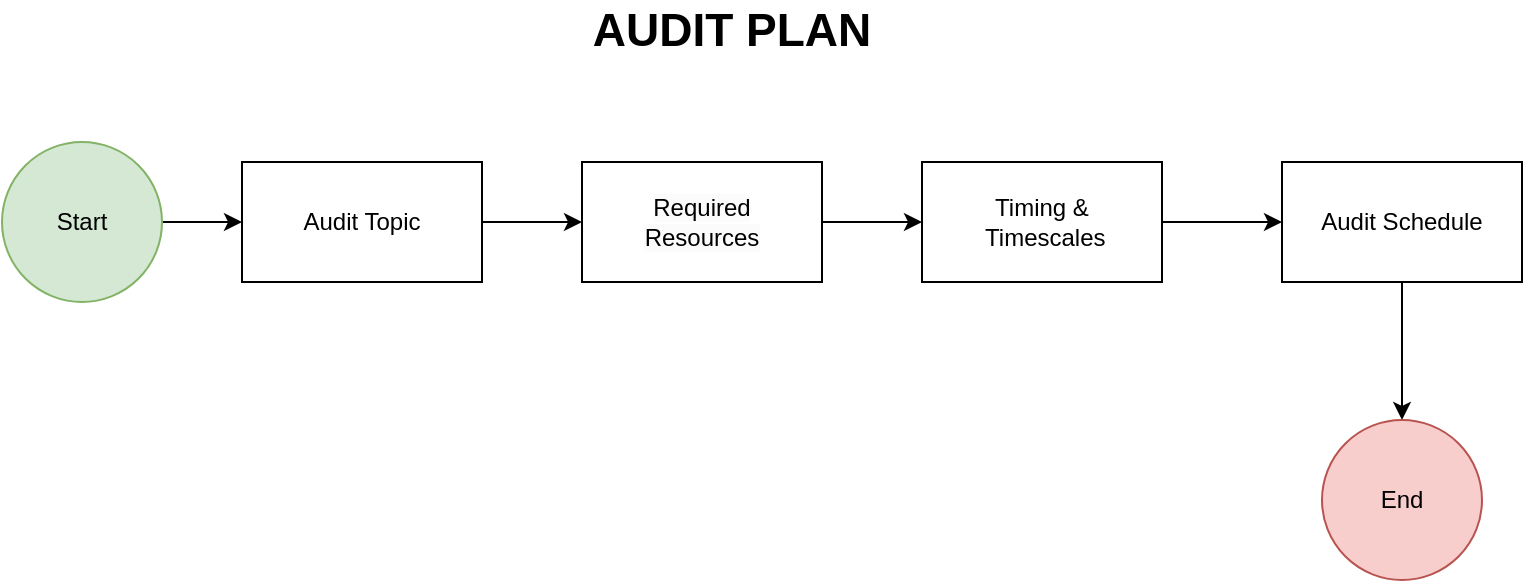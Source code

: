 <mxfile version="24.8.6" pages="14">
  <diagram id="lnwSR8R6jfKk9h6Ie3Bd" name="Audit Plan">
    <mxGraphModel dx="1434" dy="772" grid="1" gridSize="10" guides="1" tooltips="1" connect="1" arrows="1" fold="1" page="1" pageScale="1" pageWidth="850" pageHeight="1100" math="0" shadow="0">
      <root>
        <mxCell id="0" />
        <mxCell id="1" parent="0" />
        <mxCell id="5NiqL5UEe9PYgALMx7hh-1" value="&lt;b&gt;&lt;font style=&quot;font-size: 23px;&quot;&gt;AUDIT PLAN&lt;/font&gt;&lt;/b&gt;" style="text;html=1;align=center;verticalAlign=middle;whiteSpace=wrap;rounded=0;" parent="1" vertex="1">
          <mxGeometry x="330" y="40" width="150" height="30" as="geometry" />
        </mxCell>
        <mxCell id="YrX_Xoop6cyVScZIV77R-8" style="edgeStyle=orthogonalEdgeStyle;rounded=0;orthogonalLoop=1;jettySize=auto;html=1;exitX=1;exitY=0.5;exitDx=0;exitDy=0;" parent="1" source="YrX_Xoop6cyVScZIV77R-1" edge="1">
          <mxGeometry relative="1" as="geometry">
            <mxPoint x="160" y="151" as="targetPoint" />
          </mxGeometry>
        </mxCell>
        <mxCell id="YrX_Xoop6cyVScZIV77R-1" value="Start" style="ellipse;whiteSpace=wrap;html=1;aspect=fixed;fillColor=#d5e8d4;strokeColor=#82b366;" parent="1" vertex="1">
          <mxGeometry x="40" y="111" width="80" height="80" as="geometry" />
        </mxCell>
        <mxCell id="YrX_Xoop6cyVScZIV77R-10" style="edgeStyle=orthogonalEdgeStyle;rounded=0;orthogonalLoop=1;jettySize=auto;html=1;exitX=1;exitY=0.5;exitDx=0;exitDy=0;" parent="1" source="YrX_Xoop6cyVScZIV77R-3" target="YrX_Xoop6cyVScZIV77R-5" edge="1">
          <mxGeometry relative="1" as="geometry" />
        </mxCell>
        <UserObject label="Audit Topic" link="data:page/id,q2Vaeq3fhbAQ3BX79Ntj" id="YrX_Xoop6cyVScZIV77R-3">
          <mxCell style="rounded=0;whiteSpace=wrap;html=1;" parent="1" vertex="1">
            <mxGeometry x="160" y="121" width="120" height="60" as="geometry" />
          </mxCell>
        </UserObject>
        <mxCell id="q-BE-F-dIzCm2tna2cn6-1" value="" style="edgeStyle=orthogonalEdgeStyle;rounded=0;orthogonalLoop=1;jettySize=auto;html=1;" parent="1" source="YrX_Xoop6cyVScZIV77R-4" target="YrX_Xoop6cyVScZIV77R-6" edge="1">
          <mxGeometry relative="1" as="geometry" />
        </mxCell>
        <UserObject label="Timing &amp;amp;&lt;br&gt;&amp;nbsp;Timescales" link="data:page/id,RQ-eYbyqXjk2bQYSHkOz" id="YrX_Xoop6cyVScZIV77R-4">
          <mxCell style="rounded=0;whiteSpace=wrap;html=1;" parent="1" vertex="1">
            <mxGeometry x="500" y="121" width="120" height="60" as="geometry" />
          </mxCell>
        </UserObject>
        <mxCell id="YrX_Xoop6cyVScZIV77R-11" style="edgeStyle=orthogonalEdgeStyle;rounded=0;orthogonalLoop=1;jettySize=auto;html=1;exitX=1;exitY=0.5;exitDx=0;exitDy=0;" parent="1" source="YrX_Xoop6cyVScZIV77R-5" target="YrX_Xoop6cyVScZIV77R-4" edge="1">
          <mxGeometry relative="1" as="geometry" />
        </mxCell>
        <UserObject label="&lt;br&gt;&lt;span style=&quot;color: rgb(0, 0, 0); font-family: Helvetica; font-size: 12px; font-style: normal; font-variant-ligatures: normal; font-variant-caps: normal; font-weight: 400; letter-spacing: normal; orphans: 2; text-align: center; text-indent: 0px; text-transform: none; widows: 2; word-spacing: 0px; -webkit-text-stroke-width: 0px; white-space: normal; background-color: rgb(251, 251, 251); text-decoration-thickness: initial; text-decoration-style: initial; text-decoration-color: initial; display: inline !important; float: none;&quot;&gt;Required &lt;br&gt;Resources&lt;/span&gt;&lt;div&gt;&lt;br/&gt;&lt;/div&gt;" link="data:page/id,o5pFA6ptwTRjmg64uqGC" id="YrX_Xoop6cyVScZIV77R-5">
          <mxCell style="rounded=0;whiteSpace=wrap;html=1;" parent="1" vertex="1">
            <mxGeometry x="330" y="121" width="120" height="60" as="geometry" />
          </mxCell>
        </UserObject>
        <mxCell id="q-BE-F-dIzCm2tna2cn6-2" value="" style="edgeStyle=orthogonalEdgeStyle;rounded=0;orthogonalLoop=1;jettySize=auto;html=1;" parent="1" source="YrX_Xoop6cyVScZIV77R-6" target="YrX_Xoop6cyVScZIV77R-7" edge="1">
          <mxGeometry relative="1" as="geometry" />
        </mxCell>
        <UserObject label="Audit Schedule" link="data:page/id,uYOTu5tecloFnl-TssBZ" id="YrX_Xoop6cyVScZIV77R-6">
          <mxCell style="rounded=0;whiteSpace=wrap;html=1;" parent="1" vertex="1">
            <mxGeometry x="680" y="121" width="120" height="60" as="geometry" />
          </mxCell>
        </UserObject>
        <mxCell id="YrX_Xoop6cyVScZIV77R-7" value="End" style="ellipse;whiteSpace=wrap;html=1;aspect=fixed;fillColor=#f8cecc;strokeColor=#b85450;" parent="1" vertex="1">
          <mxGeometry x="700" y="250" width="80" height="80" as="geometry" />
        </mxCell>
      </root>
    </mxGraphModel>
  </diagram>
  <diagram id="X6JPLGF5cvvDZSrAP-lK" name="Plan Details">
    <mxGraphModel dx="1050" dy="522" grid="1" gridSize="10" guides="1" tooltips="1" connect="1" arrows="1" fold="1" page="1" pageScale="1" pageWidth="850" pageHeight="1100" math="0" shadow="0">
      <root>
        <mxCell id="0" />
        <mxCell id="1" parent="0" />
        <mxCell id="zJ_UW1aUisLxtSNOeaRU-3" value="Audit Name" style="rounded=0;whiteSpace=wrap;html=1;" parent="1" vertex="1">
          <mxGeometry x="289" y="176" width="240" height="60" as="geometry" />
        </mxCell>
        <mxCell id="zJ_UW1aUisLxtSNOeaRU-5" value="Audit Objective" style="rounded=0;whiteSpace=wrap;html=1;" parent="1" vertex="1">
          <mxGeometry x="289" y="256" width="240" height="60" as="geometry" />
        </mxCell>
        <mxCell id="zJ_UW1aUisLxtSNOeaRU-6" value="Department" style="rounded=0;whiteSpace=wrap;html=1;" parent="1" vertex="1">
          <mxGeometry x="289" y="336" width="240" height="60" as="geometry" />
        </mxCell>
        <mxCell id="zJ_UW1aUisLxtSNOeaRU-7" value="Process" style="rounded=0;whiteSpace=wrap;html=1;" parent="1" vertex="1">
          <mxGeometry x="289" y="416" width="240" height="60" as="geometry" />
        </mxCell>
        <mxCell id="zJ_UW1aUisLxtSNOeaRU-8" value="Additional Scope" style="rounded=0;whiteSpace=wrap;html=1;" parent="1" vertex="1">
          <mxGeometry x="289" y="496" width="240" height="60" as="geometry" />
        </mxCell>
        <mxCell id="zJ_UW1aUisLxtSNOeaRU-9" value="Audit Criteria&lt;br&gt;Text area for listing standards, policies, or regulations being assessed." style="rounded=0;whiteSpace=wrap;html=1;" parent="1" vertex="1">
          <mxGeometry x="289" y="576" width="240" height="60" as="geometry" />
        </mxCell>
        <mxCell id="6QNcXbgYqfNJcXNbWOAD-5" style="edgeStyle=orthogonalEdgeStyle;rounded=0;orthogonalLoop=1;jettySize=auto;html=1;entryX=0;entryY=0.5;entryDx=0;entryDy=0;" parent="1" source="6QNcXbgYqfNJcXNbWOAD-2" target="6QNcXbgYqfNJcXNbWOAD-4" edge="1">
          <mxGeometry relative="1" as="geometry" />
        </mxCell>
        <mxCell id="6QNcXbgYqfNJcXNbWOAD-2" value="Start" style="ellipse;whiteSpace=wrap;html=1;aspect=fixed;" parent="1" vertex="1">
          <mxGeometry x="170" y="55" width="80" height="80" as="geometry" />
        </mxCell>
        <UserObject label="End" link="data:page/id,lnwSR8R6jfKk9h6Ie3Bd" id="6QNcXbgYqfNJcXNbWOAD-3">
          <mxCell style="ellipse;whiteSpace=wrap;html=1;aspect=fixed;" parent="1" vertex="1">
            <mxGeometry x="550" y="55" width="80" height="80" as="geometry" />
          </mxCell>
        </UserObject>
        <mxCell id="6QNcXbgYqfNJcXNbWOAD-6" style="edgeStyle=orthogonalEdgeStyle;rounded=0;orthogonalLoop=1;jettySize=auto;html=1;exitX=1;exitY=0.5;exitDx=0;exitDy=0;" parent="1" source="6QNcXbgYqfNJcXNbWOAD-4" target="6QNcXbgYqfNJcXNbWOAD-3" edge="1">
          <mxGeometry relative="1" as="geometry" />
        </mxCell>
        <mxCell id="6QNcXbgYqfNJcXNbWOAD-4" value="&lt;b&gt;&lt;font style=&quot;font-size: 16px;&quot;&gt;AUDIT PLAN DETAILS&lt;/font&gt;&lt;/b&gt;" style="rounded=1;whiteSpace=wrap;html=1;" parent="1" vertex="1">
          <mxGeometry x="310" y="65" width="180" height="60" as="geometry" />
        </mxCell>
      </root>
    </mxGraphModel>
  </diagram>
  <diagram id="q2Vaeq3fhbAQ3BX79Ntj" name="Audit Topic">
    <mxGraphModel dx="1434" dy="772" grid="1" gridSize="10" guides="1" tooltips="1" connect="1" arrows="1" fold="1" page="1" pageScale="1" pageWidth="850" pageHeight="1100" math="0" shadow="0">
      <root>
        <mxCell id="0" />
        <mxCell id="1" parent="0" />
        <mxCell id="eNOKokHBGdDFROlR6HYI-2" value="&lt;font style=&quot;font-size: 15px;&quot;&gt;&lt;strong&gt;Topic Name:&lt;/strong&gt; A brief title for the audit topic (e.g., &quot;Procurement Process Compliance&quot;).&lt;/font&gt;" style="rounded=0;whiteSpace=wrap;html=1;" parent="1" vertex="1">
          <mxGeometry x="240" y="180" width="320" height="60" as="geometry" />
        </mxCell>
        <mxCell id="eNOKokHBGdDFROlR6HYI-3" value="&lt;font style=&quot;font-size: 15px;&quot;&gt;&lt;strong&gt;Objective:&lt;/strong&gt; The purpose of auditing this topic (e.g., &quot;Identify gaps in vendor selection practices&quot;).&lt;/font&gt;" style="rounded=0;whiteSpace=wrap;html=1;" parent="1" vertex="1">
          <mxGeometry x="240" y="370" width="320" height="70" as="geometry" />
        </mxCell>
        <mxCell id="eNOKokHBGdDFROlR6HYI-4" value="&lt;font style=&quot;font-size: 15px;&quot;&gt;&lt;strong&gt;Priority Level:&lt;/strong&gt; High, Medium, or Low, based on risk or importance&lt;/font&gt;" style="rounded=0;whiteSpace=wrap;html=1;" parent="1" vertex="1">
          <mxGeometry x="240" y="571" width="320" height="80" as="geometry" />
        </mxCell>
        <mxCell id="5WH4IabSRK4jo-cnwF6_-5" style="edgeStyle=orthogonalEdgeStyle;rounded=0;orthogonalLoop=1;jettySize=auto;html=1;exitX=1;exitY=0.5;exitDx=0;exitDy=0;entryX=0;entryY=0.5;entryDx=0;entryDy=0;" parent="1" source="5WH4IabSRK4jo-cnwF6_-1" target="5WH4IabSRK4jo-cnwF6_-3" edge="1">
          <mxGeometry relative="1" as="geometry" />
        </mxCell>
        <mxCell id="5WH4IabSRK4jo-cnwF6_-1" value="&lt;b&gt;&lt;font color=&quot;#ff3333&quot; style=&quot;font-size: 16px;&quot;&gt;AUDIT TOPIC&lt;/font&gt;&lt;/b&gt;" style="rounded=1;whiteSpace=wrap;html=1;" parent="1" vertex="1">
          <mxGeometry x="350" y="50" width="120" height="60" as="geometry" />
        </mxCell>
        <mxCell id="5WH4IabSRK4jo-cnwF6_-4" style="edgeStyle=orthogonalEdgeStyle;rounded=0;orthogonalLoop=1;jettySize=auto;html=1;exitX=1;exitY=0.5;exitDx=0;exitDy=0;" parent="1" source="5WH4IabSRK4jo-cnwF6_-2" target="5WH4IabSRK4jo-cnwF6_-1" edge="1">
          <mxGeometry relative="1" as="geometry" />
        </mxCell>
        <mxCell id="5WH4IabSRK4jo-cnwF6_-2" value="Start" style="ellipse;whiteSpace=wrap;html=1;aspect=fixed;fillColor=#d5e8d4;strokeColor=#82b366;" parent="1" vertex="1">
          <mxGeometry x="210" y="40" width="80" height="80" as="geometry" />
        </mxCell>
        <UserObject label="End" link="data:page/id,lnwSR8R6jfKk9h6Ie3Bd" id="5WH4IabSRK4jo-cnwF6_-3">
          <mxCell style="ellipse;whiteSpace=wrap;html=1;aspect=fixed;fillColor=#f8cecc;strokeColor=#b85450;" parent="1" vertex="1">
            <mxGeometry x="540" y="40" width="80" height="80" as="geometry" />
          </mxCell>
        </UserObject>
        <mxCell id="vbwyxKBix4xCpRTmdP4--1" value="&lt;font style=&quot;font-size: 15px;&quot;&gt;&lt;strong&gt;Scope:&lt;/strong&gt; Description of the topic&#39;s focus area (e.g., &quot;Review of purchase orders to ensure compliance with procurement policies&quot;).&lt;/font&gt;" style="rounded=0;whiteSpace=wrap;html=1;" parent="1" vertex="1">
          <mxGeometry x="240" y="270" width="320" height="70" as="geometry" />
        </mxCell>
        <mxCell id="vbwyxKBix4xCpRTmdP4--2" value="&lt;strong style=&quot;font-size: 15px;&quot;&gt;Applicable Standards:&lt;/strong&gt;&amp;nbsp;Relevant standards or guidelines (e.g., &quot;ISO 9001:2015, Section 8.4&quot;)." style="rounded=0;whiteSpace=wrap;html=1;" parent="1" vertex="1">
          <mxGeometry x="240" y="469" width="320" height="70" as="geometry" />
        </mxCell>
        <mxCell id="vbwyxKBix4xCpRTmdP4--3" value="&lt;font style=&quot;font-size: 15px;&quot;&gt;&lt;strong&gt;Department/Process Owner:&lt;/strong&gt; The department or individual responsible for the topic (e.g., Procurement Team).&lt;/font&gt;" style="rounded=0;whiteSpace=wrap;html=1;" parent="1" vertex="1">
          <mxGeometry x="240" y="680" width="320" height="80" as="geometry" />
        </mxCell>
        <mxCell id="vbwyxKBix4xCpRTmdP4--4" value="&lt;font style=&quot;font-size: 15px;&quot;&gt;&lt;strong&gt;Evidence Required:&lt;/strong&gt; List of documents or data to be reviewed (e.g., &quot;Vendor contracts, purchase orders&quot;).&lt;/font&gt;" style="rounded=0;whiteSpace=wrap;html=1;" parent="1" vertex="1">
          <mxGeometry x="241" y="789" width="320" height="80" as="geometry" />
        </mxCell>
      </root>
    </mxGraphModel>
  </diagram>
  <diagram name="Raise Non - Conformity" id="mW-6R9g2St-HQa-Gvcc2">
    <mxGraphModel dx="1434" dy="772" grid="1" gridSize="10" guides="1" tooltips="1" connect="1" arrows="1" fold="1" page="1" pageScale="1" pageWidth="850" pageHeight="1100" math="0" shadow="0">
      <root>
        <mxCell id="0" />
        <mxCell id="1" parent="0" />
        <mxCell id="n-wbg8E86vrRZwKDdy0b-13" value="&lt;font style=&quot;font-size: 25px;&quot;&gt;&lt;b&gt;&lt;u&gt;RAISE NON-CONFORMITY&lt;/u&gt;&lt;/b&gt;&lt;/font&gt;" style="text;html=1;align=center;verticalAlign=middle;resizable=0;points=[];autosize=1;strokeColor=none;fillColor=none;" parent="1" vertex="1">
          <mxGeometry x="230" y="63" width="340" height="40" as="geometry" />
        </mxCell>
        <mxCell id="o8UrbgC1D1KuYhEBTo0t-1" value="&lt;li&gt;&lt;strong&gt;Nonconformity ID&lt;/strong&gt; (Auto-generated unique identifier)&lt;/li&gt;" style="rounded=0;whiteSpace=wrap;html=1;" vertex="1" parent="1">
          <mxGeometry x="40" y="120" width="320" height="40" as="geometry" />
        </mxCell>
        <mxCell id="o8UrbgC1D1KuYhEBTo0t-2" value="&lt;b&gt;Date Raised&lt;/b&gt;" style="rounded=0;whiteSpace=wrap;html=1;" vertex="1" parent="1">
          <mxGeometry x="480" y="120" width="320" height="40" as="geometry" />
        </mxCell>
        <mxCell id="o8UrbgC1D1KuYhEBTo0t-3" value="Auditor Name / ID" style="rounded=0;whiteSpace=wrap;html=1;" vertex="1" parent="1">
          <mxGeometry x="40" y="200" width="320" height="40" as="geometry" />
        </mxCell>
        <mxCell id="CCrLASGQos-RDN-FPQm--1" value="Non Conformity Description" style="rounded=0;whiteSpace=wrap;html=1;" vertex="1" parent="1">
          <mxGeometry x="480" y="201" width="320" height="40" as="geometry" />
        </mxCell>
        <mxCell id="CCrLASGQos-RDN-FPQm--2" value="&#xa;&lt;strong&gt;Category of Nonconformity&lt;/strong&gt; (e.g., ISO standard violation, safety, compliance, quality, etc.)&#xa;&#xa;" style="rounded=0;whiteSpace=wrap;html=1;" vertex="1" parent="1">
          <mxGeometry x="40" y="270" width="320" height="70" as="geometry" />
        </mxCell>
        <mxCell id="CCrLASGQos-RDN-FPQm--3" value="&#xa;&lt;strong&gt;Severity/Impact&lt;/strong&gt; (e.g., Major, Minor, Critical)&#xa;&#xa;" style="rounded=0;whiteSpace=wrap;html=1;" vertex="1" parent="1">
          <mxGeometry x="480" y="271" width="320" height="70" as="geometry" />
        </mxCell>
        <mxCell id="CCrLASGQos-RDN-FPQm--4" value="&#xa;&lt;strong&gt;Evidence/Supporting Documents&lt;/strong&gt; (Attach evidence like photos, documents, or logs)&#xa;&#xa;" style="rounded=0;whiteSpace=wrap;html=1;" vertex="1" parent="1">
          <mxGeometry x="40" y="360" width="320" height="70" as="geometry" />
        </mxCell>
        <mxCell id="CCrLASGQos-RDN-FPQm--6" value="&#xa;&lt;strong&gt;Responsible Party&lt;/strong&gt; (Who is accountable for resolving the nonconformity&#xa;&#xa;" style="rounded=0;whiteSpace=wrap;html=1;" vertex="1" parent="1">
          <mxGeometry x="480" y="360" width="320" height="70" as="geometry" />
        </mxCell>
        <mxCell id="CCrLASGQos-RDN-FPQm--7" value="&lt;strong&gt;Root Cause (if known)&lt;/strong&gt; (Preliminary identification of the underlying cause)" style="rounded=0;whiteSpace=wrap;html=1;" vertex="1" parent="1">
          <mxGeometry x="40" y="460" width="320" height="70" as="geometry" />
        </mxCell>
        <mxCell id="CCrLASGQos-RDN-FPQm--8" value="&#xa;&lt;strong&gt;Deadline for Corrective Action&lt;/strong&gt; (When the issue needs to be resolved by)&#xa;&#xa;" style="rounded=0;whiteSpace=wrap;html=1;" vertex="1" parent="1">
          <mxGeometry x="480" y="460" width="320" height="70" as="geometry" />
        </mxCell>
      </root>
    </mxGraphModel>
  </diagram>
  <diagram id="viNPXzLll0psa8pumUs8" name="Review">
    <mxGraphModel dx="1434" dy="772" grid="1" gridSize="10" guides="1" tooltips="1" connect="1" arrows="1" fold="1" page="1" pageScale="1" pageWidth="850" pageHeight="1100" math="0" shadow="0">
      <root>
        <mxCell id="0" />
        <mxCell id="1" parent="0" />
        <mxCell id="W_Hj_2ecLi17fZ0h97jI-1" value="&lt;font style=&quot;font-size: 25px;&quot;&gt;&lt;b&gt;&lt;u&gt;REVIEW RESPONSE&lt;/u&gt;&lt;/b&gt;&lt;/font&gt;" style="text;html=1;align=center;verticalAlign=middle;resizable=0;points=[];autosize=1;strokeColor=none;fillColor=none;" vertex="1" parent="1">
          <mxGeometry x="265" y="43" width="270" height="40" as="geometry" />
        </mxCell>
        <mxCell id="W_Hj_2ecLi17fZ0h97jI-2" value="&lt;li&gt;&lt;strong&gt;Nonconformity ID&lt;/strong&gt; (Auto-generated unique identifier)&lt;/li&gt;" style="rounded=0;whiteSpace=wrap;html=1;" vertex="1" parent="1">
          <mxGeometry x="40" y="100" width="320" height="40" as="geometry" />
        </mxCell>
        <mxCell id="W_Hj_2ecLi17fZ0h97jI-3" value="&lt;b&gt;Date Reviewed&lt;/b&gt;" style="rounded=0;whiteSpace=wrap;html=1;" vertex="1" parent="1">
          <mxGeometry x="480" y="100" width="320" height="40" as="geometry" />
        </mxCell>
        <mxCell id="W_Hj_2ecLi17fZ0h97jI-4" value="Auditor Name / ID" style="rounded=0;whiteSpace=wrap;html=1;" vertex="1" parent="1">
          <mxGeometry x="40" y="180" width="320" height="40" as="geometry" />
        </mxCell>
        <mxCell id="W_Hj_2ecLi17fZ0h97jI-5" value="&#xa;&lt;strong&gt;Response Status&lt;/strong&gt; (e.g., Accepted, Rejected, In Progress)&#xa;&#xa;" style="rounded=0;whiteSpace=wrap;html=1;" vertex="1" parent="1">
          <mxGeometry x="480" y="181" width="320" height="40" as="geometry" />
        </mxCell>
        <mxCell id="W_Hj_2ecLi17fZ0h97jI-6" value="&#xa;Corrective Action Description&#xa;&#xa;" style="rounded=0;whiteSpace=wrap;html=1;" vertex="1" parent="1">
          <mxGeometry x="40" y="250" width="320" height="70" as="geometry" />
        </mxCell>
        <mxCell id="W_Hj_2ecLi17fZ0h97jI-7" value="&#xa;Corrective Action Plan Due Date&#xa;&#xa;" style="rounded=0;whiteSpace=wrap;html=1;" vertex="1" parent="1">
          <mxGeometry x="480" y="251" width="320" height="70" as="geometry" />
        </mxCell>
        <mxCell id="W_Hj_2ecLi17fZ0h97jI-8" value="&#xa;&lt;strong&gt;Effectiveness of Action&lt;/strong&gt; (Was the corrective action effective in resolving the issue?)&#xa;&#xa;" style="rounded=0;whiteSpace=wrap;html=1;" vertex="1" parent="1">
          <mxGeometry x="40" y="340" width="320" height="70" as="geometry" />
        </mxCell>
        <mxCell id="W_Hj_2ecLi17fZ0h97jI-9" value="&#xa;&lt;strong&gt;Supporting Documentation&lt;/strong&gt; (Additional documents or evidence supporting the review)&#xa;&#xa;" style="rounded=0;whiteSpace=wrap;html=1;" vertex="1" parent="1">
          <mxGeometry x="480" y="340" width="320" height="70" as="geometry" />
        </mxCell>
        <mxCell id="W_Hj_2ecLi17fZ0h97jI-10" value="&#xa;&lt;strong&gt;Comments/Notes&lt;/strong&gt; (Auditor’s observations and feedback on the response)&#xa;&#xa;" style="rounded=0;whiteSpace=wrap;html=1;" vertex="1" parent="1">
          <mxGeometry x="40" y="440" width="320" height="70" as="geometry" />
        </mxCell>
        <mxCell id="W_Hj_2ecLi17fZ0h97jI-22" value="&lt;font style=&quot;font-size: 25px;&quot;&gt;&lt;b&gt;&lt;u&gt;CLOSE NON-CONFORMITY&lt;/u&gt;&lt;/b&gt;&lt;/font&gt;" style="text;html=1;align=center;verticalAlign=middle;resizable=0;points=[];autosize=1;strokeColor=none;fillColor=none;" vertex="1" parent="1">
          <mxGeometry x="227" y="569" width="350" height="40" as="geometry" />
        </mxCell>
        <mxCell id="W_Hj_2ecLi17fZ0h97jI-23" value="&lt;strong&gt;Nonconformity ID&lt;/strong&gt;&amp;nbsp;(Auto-generated unique identifier)" style="rounded=0;whiteSpace=wrap;html=1;" vertex="1" parent="1">
          <mxGeometry x="42" y="626" width="320" height="40" as="geometry" />
        </mxCell>
        <mxCell id="W_Hj_2ecLi17fZ0h97jI-24" value="&lt;b&gt;Date Closed&lt;/b&gt;" style="rounded=0;whiteSpace=wrap;html=1;" vertex="1" parent="1">
          <mxGeometry x="482" y="626" width="320" height="40" as="geometry" />
        </mxCell>
        <mxCell id="W_Hj_2ecLi17fZ0h97jI-25" value="Auditor Name / ID" style="rounded=0;whiteSpace=wrap;html=1;" vertex="1" parent="1">
          <mxGeometry x="42" y="706" width="320" height="40" as="geometry" />
        </mxCell>
        <mxCell id="W_Hj_2ecLi17fZ0h97jI-26" value="&lt;br&gt;&lt;strong&gt;Verification Status&lt;/strong&gt; (e.g., Verified, Not Verified)" style="rounded=0;whiteSpace=wrap;html=1;" vertex="1" parent="1">
          <mxGeometry x="482" y="707" width="320" height="40" as="geometry" />
        </mxCell>
        <mxCell id="W_Hj_2ecLi17fZ0h97jI-27" value="&lt;strong&gt;Final Resolution Description&lt;/strong&gt;&amp;nbsp;(A summary of how the nonconformity was resolved)" style="rounded=0;whiteSpace=wrap;html=1;" vertex="1" parent="1">
          <mxGeometry x="42" y="776" width="320" height="70" as="geometry" />
        </mxCell>
        <mxCell id="W_Hj_2ecLi17fZ0h97jI-28" value="&#xa;&lt;strong&gt;Effectiveness of Action Verified&lt;/strong&gt; (Yes/No or how the effectiveness was verified)&#xa;&#xa;" style="rounded=0;whiteSpace=wrap;html=1;" vertex="1" parent="1">
          <mxGeometry x="482" y="777" width="320" height="70" as="geometry" />
        </mxCell>
        <mxCell id="W_Hj_2ecLi17fZ0h97jI-29" value="&#xa;&lt;strong&gt;Root Cause Addressed&lt;/strong&gt; (Yes/No – whether the root cause has been fully addressed)&#xa;&#xa;" style="rounded=0;whiteSpace=wrap;html=1;" vertex="1" parent="1">
          <mxGeometry x="42" y="866" width="320" height="70" as="geometry" />
        </mxCell>
        <mxCell id="W_Hj_2ecLi17fZ0h97jI-30" value="&#xa;&lt;strong&gt;Evidence of Resolution&lt;/strong&gt; (Attach any supporting documentation that shows resolution)&#xa;&#xa;" style="rounded=0;whiteSpace=wrap;html=1;" vertex="1" parent="1">
          <mxGeometry x="482" y="866" width="320" height="70" as="geometry" />
        </mxCell>
        <mxCell id="W_Hj_2ecLi17fZ0h97jI-31" value="&lt;br&gt;&lt;strong&gt;Comments/Feedback&lt;/strong&gt; (Final remarks from the auditor)&lt;div&gt;&lt;br/&gt;&lt;/div&gt;" style="rounded=0;whiteSpace=wrap;html=1;" vertex="1" parent="1">
          <mxGeometry x="42" y="966" width="320" height="70" as="geometry" />
        </mxCell>
      </root>
    </mxGraphModel>
  </diagram>
  <diagram id="hC9DeblkLHjlxMgl4jq0" name="Page-3">
    <mxGraphModel dx="1434" dy="772" grid="1" gridSize="10" guides="1" tooltips="1" connect="1" arrows="1" fold="1" page="1" pageScale="1" pageWidth="850" pageHeight="1100" math="0" shadow="0">
      <root>
        <mxCell id="0" />
        <mxCell id="1" parent="0" />
        <mxCell id="Ibg9jEnZcSWLd0fKTlPn-1" value="Audit Management System&#xa;├── User Roles and Permissions&#xa;│   ├── Auditors&#xa;│   │   ├── Raise Nonconformities&#xa;│   │   ├── Review Responses&#xa;│   │   └── Close Nonconformities&#xa;│   ├── Auditees&#xa;│   │   ├── Receive Findings&#xa;│   │   ├── Submit Justifications&#xa;│   │   ├── Root Cause Analysis&#xa;│   │   └── Corrective Action Plans&#xa;│   └── System Administrator&#xa;│       ├── Manage User Roles&#xa;│       ├── Manage Permissions&#xa;│       └── System Configuration&#xa;├── Audit Plan&#xa;│   ├── Audit Topics&#xa;│   ├── Required Resources&#xa;│   ├── Timings and Timescales&#xa;│   └── Audit Schedule&#xa;├── Nonconformity Management Module&#xa;│   ├── Raise Nonconformity&#xa;│   │   ├── Document Type and Severity&#xa;│   │   └── Attach Documents and Evidence&#xa;│   ├── Assign Nonconformity&#xa;│   │   ├── Assign to Department or Individual&#xa;│   │   └── Notify Assigned Auditee&#xa;├── Auditee Evaluation and Response Module&#xa;│   ├── Nonconformity Evaluation&#xa;│   │   ├── Accept Findings&#xa;│   │   └── Reject Findings with Justification&#xa;│   ├── Submit Root Cause Analysis&#xa;│   │   ├── Cause Classification&#xa;│   │   ├── Contributing Factors&#xa;│   │   └── Evidence Submission&#xa;├── Corrective Action Plan (CAP) Submission&#xa;│   ├── Submit CAP&#xa;│   │   ├── Actions to Resolve&#xa;│   │   ├── Responsible Person&#xa;│   │   └── Deadline (SMART Criteria)&#xa;│   ├── Approve CAP&#xa;│       ├── Auditor Review&#xa;│       └── Lock Approved CAP&#xa;├── Implementation Tracking&#xa;│   ├── Track Corrective Actions&#xa;│   └── Notifications and Reminders&#xa;├── Nonconformity Closure&#xa;│   ├── Verify Corrective Actions&#xa;│   │   ├── Mark as Closed&#xa;│   │   └── Reopen if Issues Persist&#xa;├── Reporting and Documentation&#xa;│   ├── Nonconformity Report Generation&#xa;│   ├── Audit Trail&#xa;│   └── Audit Findings Dashboard and Metrics" style="text;whiteSpace=wrap;" parent="1" vertex="1">
          <mxGeometry x="80" y="40" width="670" height="1050" as="geometry" />
        </mxCell>
      </root>
    </mxGraphModel>
  </diagram>
  <diagram id="o5pFA6ptwTRjmg64uqGC" name="Required Resources">
    <mxGraphModel dx="1434" dy="772" grid="1" gridSize="10" guides="1" tooltips="1" connect="1" arrows="1" fold="1" page="1" pageScale="1" pageWidth="850" pageHeight="1100" math="0" shadow="0">
      <root>
        <mxCell id="0" />
        <mxCell id="1" parent="0" />
        <mxCell id="E-sHhzWmIK0naYJYRtSK-1" value="&lt;b&gt;&lt;font style=&quot;font-size: 16px;&quot;&gt;REQUIRED RESOURCES&lt;/font&gt;&lt;/b&gt;" style="text;html=1;align=center;verticalAlign=middle;whiteSpace=wrap;rounded=0;" parent="1" vertex="1">
          <mxGeometry x="426" y="40" width="200" height="30" as="geometry" />
        </mxCell>
        <mxCell id="E-sHhzWmIK0naYJYRtSK-2" value="Personnel Required&lt;br&gt;Multi-select dropdown for selecting team members (auditors, technical experts, etc.)." style="rounded=0;whiteSpace=wrap;html=1;" parent="1" vertex="1">
          <mxGeometry x="189" y="100" width="680" height="60" as="geometry" />
        </mxCell>
        <mxCell id="XKKasrAWKx0mt9vLgh9H-1" value="Document Name" style="rounded=0;whiteSpace=wrap;html=1;" parent="1" vertex="1">
          <mxGeometry x="98" y="240" width="110" height="60" as="geometry" />
        </mxCell>
        <mxCell id="XKKasrAWKx0mt9vLgh9H-2" value="Document Category" style="rounded=0;whiteSpace=wrap;html=1;" parent="1" vertex="1">
          <mxGeometry x="218" y="240" width="120" height="60" as="geometry" />
        </mxCell>
        <mxCell id="XKKasrAWKx0mt9vLgh9H-5" value="Responsible Department" style="rounded=0;whiteSpace=wrap;html=1;" parent="1" vertex="1">
          <mxGeometry x="348" y="240" width="150" height="60" as="geometry" />
        </mxCell>
        <mxCell id="XKKasrAWKx0mt9vLgh9H-6" value="Purpose" style="rounded=0;whiteSpace=wrap;html=1;" parent="1" vertex="1">
          <mxGeometry x="508" y="240" width="110" height="60" as="geometry" />
        </mxCell>
        <mxCell id="XKKasrAWKx0mt9vLgh9H-7" value="Deadline Date" style="rounded=0;whiteSpace=wrap;html=1;" parent="1" vertex="1">
          <mxGeometry x="628" y="240" width="110" height="60" as="geometry" />
        </mxCell>
        <mxCell id="XKKasrAWKx0mt9vLgh9H-8" value="ADD MORE" style="rounded=1;whiteSpace=wrap;html=1;fillColor=#0050ef;fontColor=#ffffff;strokeColor=#001DBC;" parent="1" vertex="1">
          <mxGeometry x="768" y="240" width="120" height="60" as="geometry" />
        </mxCell>
      </root>
    </mxGraphModel>
  </diagram>
  <diagram id="wzSZMDnMDxfwQ8pFT8Lr" name="Page-8">
    <mxGraphModel dx="1114" dy="550" grid="1" gridSize="10" guides="1" tooltips="1" connect="1" arrows="1" fold="1" page="1" pageScale="1" pageWidth="850" pageHeight="1100" math="0" shadow="0">
      <root>
        <mxCell id="0" />
        <mxCell id="1" parent="0" />
        <mxCell id="M8AmNFa0SrrIDIYaV7ys-2" value="&lt;b style=&quot;text-wrap-mode: nowrap;&quot;&gt;&lt;font style=&quot;font-size: 18px;&quot;&gt;Document Managment System&lt;/font&gt;&lt;/b&gt;" style="rounded=1;whiteSpace=wrap;html=1;" vertex="1" parent="1">
          <mxGeometry x="250" y="120" width="300" height="60" as="geometry" />
        </mxCell>
        <mxCell id="M8AmNFa0SrrIDIYaV7ys-3" value="Start" style="ellipse;whiteSpace=wrap;html=1;aspect=fixed;" vertex="1" parent="1">
          <mxGeometry x="90" y="110" width="80" height="80" as="geometry" />
        </mxCell>
        <mxCell id="M8AmNFa0SrrIDIYaV7ys-4" value="End" style="ellipse;whiteSpace=wrap;html=1;aspect=fixed;" vertex="1" parent="1">
          <mxGeometry x="630" y="110" width="80" height="80" as="geometry" />
        </mxCell>
      </root>
    </mxGraphModel>
  </diagram>
  <diagram id="oqZFtcRyAseJt_Be3MBC" name="Page-9">
    <mxGraphModel dx="1114" dy="550" grid="1" gridSize="10" guides="1" tooltips="1" connect="1" arrows="1" fold="1" page="1" pageScale="1" pageWidth="850" pageHeight="1100" math="0" shadow="0">
      <root>
        <mxCell id="0" />
        <mxCell id="1" parent="0" />
        <mxCell id="onYEMt5nejddXEX5JsE8-1" value="&lt;font style=&quot;font-size: 22px;&quot;&gt;&lt;b&gt;Stakeholder&lt;/b&gt;&lt;/font&gt;" style="text;html=1;align=center;verticalAlign=middle;resizable=0;points=[];autosize=1;strokeColor=none;fillColor=none;" vertex="1" parent="1">
          <mxGeometry x="315" y="20" width="150" height="40" as="geometry" />
        </mxCell>
        <mxCell id="onYEMt5nejddXEX5JsE8-2" value="Choose Auditess" style="rounded=0;whiteSpace=wrap;html=1;" vertex="1" parent="1">
          <mxGeometry x="320" y="140" width="120" height="60" as="geometry" />
        </mxCell>
      </root>
    </mxGraphModel>
  </diagram>
  <diagram id="pQjyzq0iqgrYzBJx_Rjg" name="Page-10">
    <mxGraphModel dx="1013" dy="500" grid="1" gridSize="10" guides="1" tooltips="1" connect="1" arrows="1" fold="1" page="1" pageScale="1" pageWidth="850" pageHeight="1100" math="0" shadow="0">
      <root>
        <mxCell id="0" />
        <mxCell id="1" parent="0" />
        <mxCell id="eXzdJFSAje5jBEXkIKhx-1" value="Timings and Timescales  &#xa;├── Overview  &#xa;│   ├── Description:  &#xa;│   │   This module focuses on defining, managing, and monitoring the timeline of audit activities.  &#xa;│   │   It ensures all audit phases are executed within the defined schedules and durations.  &#xa;│   │   Includes flexibility to reschedule phases based on unforeseen circumstances.  &#xa;│   ├── Key Objectives:  &#xa;│   │   ├── Provide clear deadlines for each audit phase.  &#xa;│   │   ├── Allow rescheduling based on availability of resources or delays.  &#xa;│   │   ├── Ensure auditors and auditees have visibility of audit timelines.  &#xa;│   │   └── Maintain an audit trail of changes to schedules.  &#xa;├── Components  &#xa;│   ├── Schedule Dates:  &#xa;│   │   ├── Define start and end dates for:  &#xa;│   │   │   ├── Planning Phase  &#xa;│   │   │   ├── Execution Phase  &#xa;│   │   │   ├── Reporting Phase  &#xa;│   │   │   ├── Nonconformity Response Phase  &#xa;│   │   │   └── Corrective Action Implementation Phase  &#xa;│   │   ├── Example:  &#xa;│   │   │   ├── Start Date: 01-Dec-2024  &#xa;│   │   │   ├── End Date: 15-Dec-2024  &#xa;│   │   │   └── Buffer for Adjustments: 2 Days  &#xa;│   │   └── Notifications: Automatic reminders and alerts for approaching deadlines.  &#xa;│   ├── Duration of Each Phase:  &#xa;│   │   ├── Determine how long each phase will take:  &#xa;│   │   │   ├── Planning Phase: 2 Weeks  &#xa;│   │   │   ├── Execution Phase: 3 Weeks  &#xa;│   │   │   ├── Reporting Phase: 1 Week  &#xa;│   │   │   ├── Nonconformity Response Phase: 2 Weeks  &#xa;│   │   │   └── Corrective Action Implementation Phase: Ongoing  &#xa;│   │   ├── Manage overlaps for parallel tasks to optimize timelines.  &#xa;│   │   └── Use Gantt charts or similar tools to visualize timelines.  &#xa;├── Permissions  &#xa;│   ├── Create:  &#xa;│   │   ├── Allowed for: **Auditors**  &#xa;│   │   └── Tasks:  &#xa;│   │       ├── Add new schedule entries for audit phases.  &#xa;│   │       ├── Propose tentative timelines for auditee response.  &#xa;│   │       └── Input buffer periods for delays or conflicts.  &#xa;│   ├── Read:  &#xa;│   │   ├── Allowed for: **Auditors, System Administrators**  &#xa;│   │   └── Tasks:  &#xa;│   │       ├── View current and past audit schedules.  &#xa;│   │       ├── Monitor deadlines and track real-time status of audit phases.  &#xa;│   │       └── Access a historical log of timing adjustments.  &#xa;│   ├── Update:  &#xa;│   │   ├── Allowed for: **Auditors**  &#xa;│   │   └── Tasks:  &#xa;│   │       ├── Modify start or end dates if delays occur.  &#xa;│   │       ├── Adjust phase durations based on resource availability.  &#xa;│   │       └── Reassign timelines if conflicts with other audits arise.  &#xa;│   ├── Delete:  &#xa;│   │   ├── Allowed for: **System Administrators**  &#xa;│   │   └── Tasks:  &#xa;│   │       ├── Remove outdated or cancelled schedules.  &#xa;│   │       ├── Clear incorrect entries in the schedule.  &#xa;│   │       └── Ensure deleted records are logged for audit trail.  &#xa;├── Workflow  &#xa;│   ├── Step 1: **Define Timings and Timescales**  &#xa;│   │   ├── Auditor creates an initial timeline for the audit plan.  &#xa;│   │   ├── Key inputs:  &#xa;│   │   │   ├── Start and end dates for each phase.  &#xa;│   │   │   ├── Availability of resources.  &#xa;│   │   │   ├── Organizational priorities.  &#xa;│   │   │   └── Required buffer periods.  &#xa;│   │   └── Example: Planning Phase: 01-Dec-2024 to 14-Dec-2024  &#xa;│   ├── Step 2: **Approval and Notifications**  &#xa;│   │   ├── Timeline is shared with relevant stakeholders (e.g., Auditors, Auditees).  &#xa;│   │   ├── System sends notifications for deadlines and milestones.  &#xa;│   │   └── Adjustments can be requested during this stage.  &#xa;│   ├── Step 3: **Monitor and Update Timelines**  &#xa;│   │   ├── Auditors track real-time progress of each phase.  &#xa;│   │   ├── Adjustments are made in case of delays or resource shortages.  &#xa;│   │   ├── Automatic notifications sent to affected stakeholders for updates.  &#xa;│   │   └── Changes logged for audit trail.  &#xa;│   ├── Step 4: **Completion**  &#xa;│   │   ├── Final phase timelines locked for reporting.  &#xa;│   │   └── Historical data is archived for future audits.  &#xa;├── Features  &#xa;│   ├── Gantt Chart Visualization: To track overlapping phases.  &#xa;│   ├── Automatic Reminders: To notify stakeholders of deadlines.  &#xa;│   ├── Audit Trail: To log changes to timings and timescales.  &#xa;│   ├── Conflict Checker: To ensure resources aren’t overbooked.  &#xa;│   └── Report Generation: Export timelines and schedules for documentation." style="text;whiteSpace=wrap;" vertex="1" parent="1">
          <mxGeometry x="90" y="10" width="710" height="1250" as="geometry" />
        </mxCell>
      </root>
    </mxGraphModel>
  </diagram>
  <diagram id="vQ_rprRKp0mrq_bhoC6c" name="Page-11">
    <mxGraphModel dx="1114" dy="550" grid="1" gridSize="10" guides="1" tooltips="1" connect="1" arrows="1" fold="1" page="1" pageScale="1" pageWidth="850" pageHeight="1100" math="0" shadow="0">
      <root>
        <mxCell id="0" />
        <mxCell id="1" parent="0" />
        <mxCell id="pYh_apa1c2o0lE3EVgvo-1" value="Audit Plan UI&#xa;|&#xa;├── 1. Audit Plan Overview Screen&#xa;|   ├── Overview of the Audit Plan&#xa;|   ├── Display general details like Audit Name, Scope, and Objectives.&#xa;|   ├── User Permissions:&#xa;|   |   ├── **Auditors**: Can view, edit, and modify audit details.&#xa;|   |   └── **Auditees**: Can only view the overview.&#xa;|   └── Actions:&#xa;|       ├── Edit Audit Plan (Auditors)&#xa;|       └── View Audit Plan (Auditees)&#xa;|&#xa;├── 2. Audit Topics Screen&#xa;|   ├── List of Audit Topics&#xa;|   |   ├── Each topic displayed with a title and description.&#xa;|   |   └── Permissions:&#xa;|   |       ├── **Auditors**: Can add, edit, or remove topics.&#xa;|   |       └── **Auditees**: Can only view topics.&#xa;|   └── Actions:&#xa;|       ├── Add/Edit Topic (Auditors)&#xa;|       └── View Topic Details (Auditees)&#xa;|&#xa;├── 3. Required Resources Screen&#xa;|   ├── Personnel Assignment Section&#xa;|   |   ├── Display list of personnel required for each audit task.&#xa;|   |   ├── List of assigned personnel for each audit topic.&#xa;|   |   └── Permissions:&#xa;|   |       ├── **System Admins**: Can assign personnel.&#xa;|   |       ├── **Auditors**: Can suggest or modify assignments.&#xa;|   |       └── **Auditees**: Can confirm availability.&#xa;|   ├── Documentation Section&#xa;|   |   ├── List of required documents (with upload/download option).&#xa;|   |   └── Permissions:&#xa;|   |       ├── **Auditors**: Can request and review documents.&#xa;|   |       └── **Auditees**: Can upload and view documents.&#xa;|   └── Actions:&#xa;|       ├── Assign Personnel (System Admins)&#xa;|       ├── Suggest Personnel (Auditors)&#xa;|       └── Upload Documentation (Auditees)&#xa;|&#xa;├── 4. Timings and Timescales Screen&#xa;|   ├── Audit Dates and Timescales&#xa;|   |   ├── Calendar view showing planned dates for each activity.&#xa;|   |   ├── Timeline for the audit process (e.g., start and end dates for each phase).&#xa;|   |   └── Permissions:&#xa;|   |       ├── **System Admins**: Can set audit dates.&#xa;|   |       ├── **Auditors**: Can suggest timing adjustments.&#xa;|   |       └── **Auditees**: Can confirm their availability.&#xa;|   ├── Opening Meeting Agenda&#xa;|   |   ├── Display the agenda with detailed timing and activities.&#xa;|   |   └── Permissions:&#xa;|   |       ├── **Auditors**: Can prepare and modify the agenda.&#xa;|   |       └── **Auditees**: Can only view the agenda.&#xa;|   └── Actions:&#xa;|       ├── Edit Dates (System Admins)&#xa;|       ├── Suggest Timing Adjustments (Auditors)&#xa;|       └── Confirm Availability (Auditees)&#xa;|&#xa;├── 5. Audit Schedule Screen&#xa;|   ├── Detailed Activity List&#xa;|   |   ├── List of audit activities (e.g., documentation review, meetings).&#xa;|   |   ├── Display who is responsible for each activity.&#xa;|   |   └── Permissions:&#xa;|   |       ├── **Auditors**: Can create, assign, or modify activities.&#xa;|   |       └── **Auditees**: Can view assigned activities.&#xa;|   ├── Resource Requirements for Activities&#xa;|   |   ├── List of resources (tools, systems, people) required for each activity.&#xa;|   |   └── Permissions:&#xa;|   |       ├── **Auditors**: Can define resource requirements.&#xa;|   |       └── **Auditees**: Ensure resources are available for the activities.&#xa;|   └── Actions:&#xa;|       ├── Add/Modify Activity (Auditors)&#xa;|       ├── View Activities (Auditees)&#xa;|       └── Confirm Resource Availability (Auditees)&#xa;|&#xa;└── 6. Audit Summary and Confirmation Screen&#xa;    ├── Summary of the Audit Plan&#xa;    ├── Final confirmation of all topics, resources, and schedules.&#xa;    ├── User Permissions:&#xa;    |   ├── **Auditors**: Can review the final summary and make any last adjustments.&#xa;    |   └── **Auditees**: Can only view and confirm.&#xa;    └── Actions:&#xa;        ├── Confirm Final Plan (Auditees)&#xa;        └── Review and Adjust (Auditors)" style="text;whiteSpace=wrap;" vertex="1" parent="1">
          <mxGeometry x="210" y="80" width="490" height="1230" as="geometry" />
        </mxCell>
      </root>
    </mxGraphModel>
  </diagram>
  <diagram id="RQ-eYbyqXjk2bQYSHkOz" name="Timings and Timescales">
    <mxGraphModel grid="1" page="1" gridSize="10" guides="1" tooltips="1" connect="1" arrows="1" fold="1" pageScale="1" pageWidth="850" pageHeight="1100" math="0" shadow="0">
      <root>
        <mxCell id="0" />
        <mxCell id="1" parent="0" />
        <mxCell id="XHb9oUEetxBwOP2MdBU4-6" value="" style="edgeStyle=orthogonalEdgeStyle;rounded=0;orthogonalLoop=1;jettySize=auto;html=1;" parent="1" target="XHb9oUEetxBwOP2MdBU4-5" edge="1">
          <mxGeometry relative="1" as="geometry">
            <mxPoint x="715" y="140" as="sourcePoint" />
          </mxGeometry>
        </mxCell>
        <mxCell id="XHb9oUEetxBwOP2MdBU4-1" value="&lt;u&gt;&lt;font color=&quot;#ff3333&quot;&gt;&lt;b&gt;&lt;font style=&quot;font-size: 16px;&quot;&gt;Timings and Timescales&lt;/font&gt;&lt;/b&gt;&lt;br&gt;&lt;/font&gt;&lt;/u&gt;&lt;font style=&quot;font-size: 13px;&quot; color=&quot;#4d4d4d&quot;&gt;&lt;font style=&quot;font-size: 13px;&quot;&gt;It schedules key milestones and activities for the audit process, ensuring efficient management, resource allocation, and task timeframes&lt;/font&gt;&lt;/font&gt;&lt;font style=&quot;font-size: 13px;&quot;&gt;.&lt;/font&gt;" style="rounded=0;whiteSpace=wrap;html=1;" parent="1" vertex="1">
          <mxGeometry x="470" y="28" width="490" height="110" as="geometry" />
        </mxCell>
        <mxCell id="XHb9oUEetxBwOP2MdBU4-8" value="" style="edgeStyle=orthogonalEdgeStyle;rounded=0;orthogonalLoop=1;jettySize=auto;html=1;" parent="1" source="XHb9oUEetxBwOP2MdBU4-5" target="XHb9oUEetxBwOP2MdBU4-7" edge="1">
          <mxGeometry relative="1" as="geometry" />
        </mxCell>
        <mxCell id="XHb9oUEetxBwOP2MdBU4-20" value="" style="edgeStyle=orthogonalEdgeStyle;rounded=0;orthogonalLoop=1;jettySize=auto;html=1;" parent="1" source="XHb9oUEetxBwOP2MdBU4-5" target="XHb9oUEetxBwOP2MdBU4-19" edge="1">
          <mxGeometry relative="1" as="geometry" />
        </mxCell>
        <mxCell id="XHb9oUEetxBwOP2MdBU4-5" value="&lt;font style=&quot;&quot;&gt;&lt;b style=&quot;font-size: 15px;&quot;&gt;Opening Meeting&lt;br&gt;&lt;/b&gt;&lt;font color=&quot;#4d4d4d&quot; style=&quot;font-size: 13px;&quot;&gt;Involves scheduling the opening meeting, introducing the audit team, setting expectations, and outlining the audit process timeline.&lt;/font&gt;&lt;span style=&quot;font-size: 15px;&quot;&gt;&lt;b&gt;&lt;/b&gt;&lt;/span&gt;&lt;/font&gt;" style="whiteSpace=wrap;html=1;rounded=0;" parent="1" vertex="1">
          <mxGeometry x="320" y="210" width="405" height="110" as="geometry" />
        </mxCell>
        <mxCell id="XHb9oUEetxBwOP2MdBU4-7" value="&lt;font style=&quot;font-size: 13px;&quot;&gt;&lt;b&gt;&lt;font style=&quot;font-size: 15px;&quot;&gt;Audit Preparation and Planning&lt;/font&gt;&lt;/b&gt;&lt;b style=&quot;font-size: 15px;&quot;&gt;&lt;br&gt;&lt;/b&gt;&lt;font color=&quot;#4d4d4d&quot;&gt;Outlines preparation tasks, including resource gathering and scheduling, with fields for &lt;strong&gt;Start/End Dates&lt;/strong&gt;, &lt;strong&gt;Time&lt;/strong&gt;, &lt;strong&gt;Details&lt;/strong&gt;, and &lt;strong&gt;Document Upload&lt;/strong&gt;.&lt;/font&gt;&lt;/font&gt;" style="whiteSpace=wrap;html=1;rounded=0;strokeColor=default;align=center;verticalAlign=middle;fontFamily=Helvetica;fontSize=12;fontColor=default;fillColor=default;" parent="1" vertex="1">
          <mxGeometry x="320" y="360" width="405" height="110" as="geometry" />
        </mxCell>
        <mxCell id="XHb9oUEetxBwOP2MdBU4-9" value="" style="edgeStyle=orthogonalEdgeStyle;rounded=0;orthogonalLoop=1;jettySize=auto;html=1;" parent="1" target="XHb9oUEetxBwOP2MdBU4-10" edge="1">
          <mxGeometry relative="1" as="geometry">
            <mxPoint x="522.5" y="470" as="sourcePoint" />
          </mxGeometry>
        </mxCell>
        <mxCell id="XHb9oUEetxBwOP2MdBU4-10" value="&lt;font style=&quot;&quot;&gt;&lt;font style=&quot;font-size: 15px;&quot;&gt;&lt;b&gt;Main Audit Activities&lt;/b&gt;&lt;/font&gt;&lt;b style=&quot;font-size: 15px;&quot;&gt;&lt;br&gt;&lt;/b&gt;&lt;font color=&quot;#4d4d4d&quot; style=&quot;font-size: 13px;&quot;&gt;Defines and schedules core audit activities, such as document review, interviews, meetings, and workplace visits with timeframes.&lt;/font&gt;&lt;/font&gt;" style="whiteSpace=wrap;html=1;rounded=0;strokeColor=default;align=center;verticalAlign=middle;fontFamily=Helvetica;fontSize=12;fontColor=default;fillColor=default;" parent="1" vertex="1">
          <mxGeometry x="320" y="510" width="405" height="110" as="geometry" />
        </mxCell>
        <mxCell id="XHb9oUEetxBwOP2MdBU4-11" value="" style="edgeStyle=orthogonalEdgeStyle;rounded=0;orthogonalLoop=1;jettySize=auto;html=1;" parent="1" target="XHb9oUEetxBwOP2MdBU4-12" edge="1">
          <mxGeometry relative="1" as="geometry">
            <mxPoint x="522.5" y="620" as="sourcePoint" />
          </mxGeometry>
        </mxCell>
        <mxCell id="XHb9oUEetxBwOP2MdBU4-16" style="edgeStyle=orthogonalEdgeStyle;rounded=0;orthogonalLoop=1;jettySize=auto;html=1;entryX=0.5;entryY=0;entryDx=0;entryDy=0;" parent="1" source="XHb9oUEetxBwOP2MdBU4-12" target="XHb9oUEetxBwOP2MdBU4-14" edge="1">
          <mxGeometry relative="1" as="geometry" />
        </mxCell>
        <mxCell id="XHb9oUEetxBwOP2MdBU4-12" value="&lt;font style=&quot;&quot;&gt;&lt;b&gt;&lt;font style=&quot;font-size: 15px;&quot;&gt;Review and Reporting&lt;/font&gt;&lt;/b&gt;&lt;br&gt;&lt;font color=&quot;#4d4d4d&quot; style=&quot;font-size: 13px;&quot;&gt;Involves reviewing audit findings, compiling the final report, and presenting it to stakeholders with a defined timeline.&lt;/font&gt;&lt;/font&gt;" style="whiteSpace=wrap;html=1;rounded=0;strokeColor=default;align=center;verticalAlign=middle;fontFamily=Helvetica;fontSize=12;fontColor=default;fillColor=default;" parent="1" vertex="1">
          <mxGeometry x="320" y="680" width="405" height="110" as="geometry" />
        </mxCell>
        <mxCell id="XHb9oUEetxBwOP2MdBU4-14" value="&lt;font style=&quot;&quot;&gt;&lt;b style=&quot;font-size: 15px;&quot;&gt;&lt;font style=&quot;font-size: 15px;&quot;&gt;Closing Meeting&lt;/font&gt;&lt;/b&gt;&lt;br&gt;&lt;font color=&quot;#4d4d4d&quot; style=&quot;font-size: 13px;&quot;&gt;Schedules the closing meeting to present audit findings, recommendations, and next steps, ensuring all stakeholders are aligned.&lt;/font&gt;&lt;/font&gt;" style="whiteSpace=wrap;html=1;rounded=0;strokeColor=default;align=center;verticalAlign=middle;fontFamily=Helvetica;fontSize=12;fontColor=default;fillColor=default;" parent="1" vertex="1">
          <mxGeometry x="320" y="840" width="405" height="110" as="geometry" />
        </mxCell>
        <mxCell id="XHb9oUEetxBwOP2MdBU4-17" style="edgeStyle=orthogonalEdgeStyle;rounded=0;orthogonalLoop=1;jettySize=auto;html=1;entryX=0.5;entryY=0;entryDx=0;entryDy=0;" parent="1" target="XHb9oUEetxBwOP2MdBU4-18" edge="1">
          <mxGeometry relative="1" as="geometry">
            <mxPoint x="512.5" y="950" as="sourcePoint" />
          </mxGeometry>
        </mxCell>
        <mxCell id="XHb9oUEetxBwOP2MdBU4-18" value="&lt;font style=&quot;&quot;&gt;&lt;b style=&quot;font-size: 15px;&quot;&gt;&amp;nbsp;Follow-up and Action Plan&lt;br&gt;&lt;/b&gt;&lt;font color=&quot;#4d4d4d&quot; style=&quot;font-size: 13px;&quot;&gt;Tracks the implementation of audit recommendations and ensures follow-up actions are completed within a specified timeframe.&lt;/font&gt;&lt;/font&gt;" style="whiteSpace=wrap;html=1;rounded=0;strokeColor=default;align=center;verticalAlign=middle;fontFamily=Helvetica;fontSize=12;fontColor=default;fillColor=default;" parent="1" vertex="1">
          <mxGeometry x="310" y="1000" width="405" height="110" as="geometry" />
        </mxCell>
        <mxCell id="XHb9oUEetxBwOP2MdBU4-19" value="&lt;div style=&quot;text-align: justify;&quot;&gt;&lt;font color=&quot;#ff3333&quot;&gt;&lt;span style=&quot;font-size: 14px;&quot;&gt;&lt;br&gt;&lt;/span&gt;&lt;/font&gt;&lt;/div&gt;&lt;font style=&quot;font-size: 14px;&quot;&gt;&lt;div style=&quot;text-align: justify;&quot;&gt;&lt;strong style=&quot;background-color: initial; text-align: left;&quot;&gt;Date Picker&lt;/strong&gt;&lt;span style=&quot;background-color: initial; text-align: left;&quot;&gt;: Meeting date&lt;/span&gt;&lt;/div&gt;&lt;strong style=&quot;text-align: left; background-color: initial;&quot;&gt;&lt;div style=&quot;text-align: justify;&quot;&gt;&lt;strong style=&quot;background-color: initial;&quot;&gt;Time Picker&lt;/strong&gt;&lt;span style=&quot;background-color: initial; font-weight: normal;&quot;&gt;: Meeting time&lt;/span&gt;&lt;/div&gt;&lt;/strong&gt;&lt;strong style=&quot;text-align: left; background-color: initial;&quot;&gt;&lt;div style=&quot;text-align: justify;&quot;&gt;&lt;strong style=&quot;background-color: initial;&quot;&gt;Text Box&lt;/strong&gt;&lt;span style=&quot;background-color: initial; font-weight: normal;&quot;&gt;: Meeting agenda&lt;/span&gt;&lt;/div&gt;&lt;/strong&gt;&lt;/font&gt;" style="whiteSpace=wrap;html=1;rounded=0;align=center;fillColor=#f9f7ed;strokeColor=none;fillStyle=auto;gradientColor=none;" parent="1" vertex="1">
          <mxGeometry x="805" y="220" width="245" height="90" as="geometry" />
        </mxCell>
        <mxCell id="XHb9oUEetxBwOP2MdBU4-21" value="" style="edgeStyle=orthogonalEdgeStyle;rounded=0;orthogonalLoop=1;jettySize=auto;html=1;" parent="1" target="XHb9oUEetxBwOP2MdBU4-22" edge="1">
          <mxGeometry relative="1" as="geometry">
            <mxPoint x="725" y="415" as="sourcePoint" />
          </mxGeometry>
        </mxCell>
        <mxCell id="XHb9oUEetxBwOP2MdBU4-22" value="&lt;div style=&quot;text-align: justify;&quot;&gt;&lt;span style=&quot;font-size: 14px;&quot;&gt;&lt;br&gt;&lt;/span&gt;&lt;/div&gt;&lt;font style=&quot;font-size: 14px;&quot;&gt;&lt;div style=&quot;text-align: justify;&quot;&gt;&lt;strong style=&quot;background-color: initial; text-align: left;&quot;&gt;Date Picker&lt;/strong&gt;&lt;span style=&quot;background-color: initial; text-align: left;&quot;&gt;: Preparation start date&lt;/span&gt;&lt;/div&gt;&lt;strong style=&quot;text-align: left; background-color: initial;&quot;&gt;&lt;div style=&quot;text-align: justify;&quot;&gt;&lt;strong style=&quot;background-color: initial;&quot;&gt;Date Picker&lt;/strong&gt;&lt;span style=&quot;background-color: initial; font-weight: normal;&quot;&gt;: Preparation end date&lt;/span&gt;&lt;/div&gt;&lt;/strong&gt;&lt;strong style=&quot;text-align: left; background-color: initial;&quot;&gt;&lt;div style=&quot;text-align: justify;&quot;&gt;&lt;strong style=&quot;background-color: initial;&quot;&gt;Time Picker&lt;/strong&gt;&lt;span style=&quot;background-color: initial; font-weight: normal;&quot;&gt;: Preparation time&lt;/span&gt;&lt;/div&gt;&lt;/strong&gt;&lt;strong style=&quot;text-align: left; background-color: initial;&quot;&gt;&lt;div style=&quot;text-align: justify;&quot;&gt;&lt;strong style=&quot;background-color: initial;&quot;&gt;Text Box&lt;/strong&gt;&lt;span style=&quot;background-color: initial; font-weight: normal;&quot;&gt;: Preparation details&lt;/span&gt;&lt;/div&gt;&lt;/strong&gt;&lt;strong style=&quot;text-align: left; background-color: initial;&quot;&gt;&lt;div style=&quot;text-align: justify;&quot;&gt;&lt;strong style=&quot;background-color: initial;&quot;&gt;File Upload&lt;/strong&gt;&lt;span style=&quot;background-color: initial; font-weight: normal;&quot;&gt;: Upload documents&lt;/span&gt;&lt;/div&gt;&lt;/strong&gt;&lt;/font&gt;" style="whiteSpace=wrap;html=1;rounded=0;fillColor=#f9f7ed;strokeColor=none;fillStyle=auto;gradientColor=none;" parent="1" vertex="1">
          <mxGeometry x="805" y="357.5" width="245" height="115" as="geometry" />
        </mxCell>
        <mxCell id="XHb9oUEetxBwOP2MdBU4-23" value="" style="edgeStyle=orthogonalEdgeStyle;rounded=0;orthogonalLoop=1;jettySize=auto;html=1;" parent="1" target="XHb9oUEetxBwOP2MdBU4-24" edge="1">
          <mxGeometry relative="1" as="geometry">
            <mxPoint x="725" y="565" as="sourcePoint" />
          </mxGeometry>
        </mxCell>
        <mxCell id="XHb9oUEetxBwOP2MdBU4-24" value="&lt;div style=&quot;text-align: justify;&quot;&gt;&lt;strong style=&quot;font-size: 14px; background-color: initial; text-align: left;&quot;&gt;Date Picker&lt;/strong&gt;&lt;span style=&quot;font-size: 14px; background-color: initial; text-align: left;&quot;&gt;: Activity start date&lt;/span&gt;&lt;/div&gt;&lt;font style=&quot;font-size: 14px;&quot;&gt;&lt;div style=&quot;text-align: justify;&quot;&gt;&lt;strong style=&quot;background-color: initial; text-align: left;&quot;&gt;Date Picker&lt;/strong&gt;&lt;span style=&quot;background-color: initial; text-align: left;&quot;&gt;: Activity end date&lt;/span&gt;&lt;/div&gt;&lt;strong style=&quot;text-align: left; background-color: initial;&quot;&gt;&lt;div style=&quot;text-align: justify;&quot;&gt;&lt;strong style=&quot;background-color: initial;&quot;&gt;Time Picker&lt;/strong&gt;&lt;span style=&quot;background-color: initial; font-weight: normal;&quot;&gt;: Daily activity hours&lt;/span&gt;&lt;/div&gt;&lt;/strong&gt;&lt;strong style=&quot;text-align: left; background-color: initial;&quot;&gt;&lt;div style=&quot;text-align: justify;&quot;&gt;&lt;strong style=&quot;background-color: initial;&quot;&gt;Text Box&lt;/strong&gt;&lt;span style=&quot;background-color: initial; font-weight: normal;&quot;&gt;: Activity details&lt;/span&gt;&lt;/div&gt;&lt;/strong&gt;&lt;strong style=&quot;text-align: left; background-color: initial;&quot;&gt;&lt;div style=&quot;text-align: justify;&quot;&gt;&lt;strong style=&quot;background-color: initial;&quot;&gt;Multi-Select Dropdown&lt;/strong&gt;&lt;span style=&quot;background-color: initial; font-weight: normal;&quot;&gt;: Assigned personnel&lt;/span&gt;&lt;/div&gt;&lt;/strong&gt;&lt;/font&gt;" style="whiteSpace=wrap;html=1;rounded=0;fillColor=#f9f7ed;strokeColor=none;fillStyle=auto;gradientColor=none;" parent="1" vertex="1">
          <mxGeometry x="805" y="505" width="315" height="120" as="geometry" />
        </mxCell>
        <mxCell id="XHb9oUEetxBwOP2MdBU4-25" value="" style="edgeStyle=orthogonalEdgeStyle;rounded=0;orthogonalLoop=1;jettySize=auto;html=1;" parent="1" target="XHb9oUEetxBwOP2MdBU4-26" edge="1">
          <mxGeometry relative="1" as="geometry">
            <mxPoint x="725" y="735" as="sourcePoint" />
          </mxGeometry>
        </mxCell>
        <mxCell id="XHb9oUEetxBwOP2MdBU4-26" value="&lt;div style=&quot;text-align: justify;&quot;&gt;&lt;strong style=&quot;font-size: 14px; background-color: initial;&quot;&gt;Date Picker&lt;/strong&gt;&lt;span style=&quot;font-size: 14px; background-color: initial;&quot;&gt;: Review start date&lt;/span&gt;&lt;/div&gt;&lt;font style=&quot;font-size: 14px;&quot;&gt;&lt;div style=&quot;text-align: justify;&quot;&gt;&lt;strong style=&quot;background-color: initial;&quot;&gt;Date Picker&lt;/strong&gt;&lt;span style=&quot;background-color: initial;&quot;&gt;: Review end date&lt;/span&gt;&lt;/div&gt;&lt;strong style=&quot;background-color: initial;&quot;&gt;&lt;div style=&quot;text-align: justify;&quot;&gt;&lt;strong style=&quot;background-color: initial;&quot;&gt;Time Picker&lt;/strong&gt;&lt;span style=&quot;background-color: initial; font-weight: normal;&quot;&gt;: Review hours&lt;/span&gt;&lt;/div&gt;&lt;/strong&gt;&lt;strong style=&quot;background-color: initial;&quot;&gt;&lt;div style=&quot;text-align: justify;&quot;&gt;&lt;strong style=&quot;background-color: initial;&quot;&gt;Text Box&lt;/strong&gt;&lt;span style=&quot;background-color: initial; font-weight: normal;&quot;&gt;: Report preparation details&lt;/span&gt;&lt;/div&gt;&lt;/strong&gt;&lt;strong style=&quot;background-color: initial;&quot;&gt;&lt;div style=&quot;text-align: justify;&quot;&gt;&lt;strong style=&quot;background-color: initial;&quot;&gt;File Upload&lt;/strong&gt;&lt;span style=&quot;background-color: initial; font-weight: normal;&quot;&gt;: Upload final report&lt;/span&gt;&lt;/div&gt;&lt;/strong&gt;&lt;/font&gt;" style="whiteSpace=wrap;html=1;rounded=0;fillColor=#f9f7ed;strokeColor=none;fillStyle=auto;gradientColor=none;" parent="1" vertex="1">
          <mxGeometry x="805" y="680" width="295" height="110" as="geometry" />
        </mxCell>
        <mxCell id="XHb9oUEetxBwOP2MdBU4-27" value="" style="edgeStyle=orthogonalEdgeStyle;rounded=0;orthogonalLoop=1;jettySize=auto;html=1;" parent="1" edge="1">
          <mxGeometry relative="1" as="geometry">
            <mxPoint x="715" y="895" as="sourcePoint" />
            <mxPoint x="795" y="895.111" as="targetPoint" />
          </mxGeometry>
        </mxCell>
        <mxCell id="XHb9oUEetxBwOP2MdBU4-28" value="&lt;div style=&quot;text-align: justify;&quot;&gt;&lt;span style=&quot;font-size: 14px;&quot;&gt;&lt;br&gt;&lt;/span&gt;&lt;/div&gt;&lt;font style=&quot;font-size: 14px;&quot;&gt;&lt;div style=&quot;text-align: justify;&quot;&gt;&lt;strong style=&quot;background-color: initial;&quot;&gt;Date Picker&lt;/strong&gt;&lt;span style=&quot;background-color: initial;&quot;&gt;: Closing meeting date&lt;/span&gt;&lt;/div&gt;&lt;strong style=&quot;background-color: initial;&quot;&gt;&lt;div style=&quot;text-align: justify;&quot;&gt;&lt;strong style=&quot;background-color: initial;&quot;&gt;Time Picker&lt;/strong&gt;&lt;span style=&quot;background-color: initial; font-weight: normal;&quot;&gt;: Closing meeting time&lt;/span&gt;&lt;/div&gt;&lt;/strong&gt;&lt;strong style=&quot;background-color: initial;&quot;&gt;&lt;div style=&quot;text-align: justify;&quot;&gt;&lt;strong style=&quot;background-color: initial;&quot;&gt;Text Box&lt;/strong&gt;&lt;span style=&quot;background-color: initial; font-weight: normal;&quot;&gt;: Meeting agenda&lt;/span&gt;&lt;/div&gt;&lt;/strong&gt;&lt;/font&gt;" style="whiteSpace=wrap;html=1;rounded=0;align=center;fillColor=#f9f7ed;strokeColor=none;fillStyle=auto;gradientColor=none;" parent="1" vertex="1">
          <mxGeometry x="805" y="855" width="250" height="80" as="geometry" />
        </mxCell>
        <mxCell id="XHb9oUEetxBwOP2MdBU4-29" value="" style="edgeStyle=orthogonalEdgeStyle;rounded=0;orthogonalLoop=1;jettySize=auto;html=1;" parent="1" target="XHb9oUEetxBwOP2MdBU4-30" edge="1">
          <mxGeometry relative="1" as="geometry">
            <mxPoint x="715" y="1055" as="sourcePoint" />
          </mxGeometry>
        </mxCell>
        <mxCell id="XHb9oUEetxBwOP2MdBU4-30" value="&lt;div style=&quot;text-align: justify;&quot;&gt;&lt;strong style=&quot;font-size: 14px; background-color: initial; text-align: left;&quot;&gt;Date Picker&lt;/strong&gt;&lt;span style=&quot;font-size: 14px; background-color: initial; text-align: left;&quot;&gt;: Action plan start date&lt;/span&gt;&lt;/div&gt;&lt;font style=&quot;font-size: 14px;&quot;&gt;&lt;div style=&quot;text-align: justify;&quot;&gt;&lt;strong style=&quot;background-color: initial; text-align: left;&quot;&gt;Date Picker&lt;/strong&gt;&lt;span style=&quot;background-color: initial; text-align: left;&quot;&gt;: Action plan end date&lt;/span&gt;&lt;/div&gt;&lt;strong style=&quot;text-align: left; background-color: initial;&quot;&gt;&lt;div style=&quot;text-align: justify;&quot;&gt;&lt;strong style=&quot;background-color: initial;&quot;&gt;Text Box&lt;/strong&gt;&lt;span style=&quot;background-color: initial; font-weight: normal;&quot;&gt;: Follow-up details&lt;/span&gt;&lt;/div&gt;&lt;/strong&gt;&lt;strong style=&quot;text-align: left; background-color: initial;&quot;&gt;&lt;div style=&quot;text-align: justify;&quot;&gt;&lt;strong style=&quot;background-color: initial;&quot;&gt;Multi-Select Dropdown&lt;/strong&gt;&lt;span style=&quot;background-color: initial; font-weight: normal;&quot;&gt;: Assigned personnel for follow-up&lt;/span&gt;&lt;/div&gt;&lt;/strong&gt;&lt;/font&gt;" style="whiteSpace=wrap;html=1;rounded=0;fillColor=#f9f7ed;strokeColor=none;fillStyle=auto;gradientColor=none;" parent="1" vertex="1">
          <mxGeometry x="790" y="1005" width="385" height="100" as="geometry" />
        </mxCell>
      </root>
    </mxGraphModel>
  </diagram>
  <diagram id="uYOTu5tecloFnl-TssBZ" name="Audit Schedule">
    <mxGraphModel dx="1000" dy="497" grid="1" gridSize="10" guides="1" tooltips="1" connect="1" arrows="1" fold="1" page="1" pageScale="1" pageWidth="850" pageHeight="1100" math="0" shadow="0">
      <root>
        <mxCell id="0" />
        <mxCell id="1" parent="0" />
        <mxCell id="fet58L1kpgje_adO5ReE-5" value="" style="edgeStyle=orthogonalEdgeStyle;rounded=0;orthogonalLoop=1;jettySize=auto;html=1;" edge="1" parent="1" source="fet58L1kpgje_adO5ReE-1" target="fet58L1kpgje_adO5ReE-4">
          <mxGeometry relative="1" as="geometry" />
        </mxCell>
        <mxCell id="fet58L1kpgje_adO5ReE-6" value="&lt;b&gt;&lt;font color=&quot;#ff3333&quot; style=&quot;font-size: 13px;&quot;&gt;Fields Involved&lt;/font&gt;&lt;/b&gt;" style="edgeLabel;html=1;align=center;verticalAlign=middle;resizable=0;points=[];" vertex="1" connectable="0" parent="fet58L1kpgje_adO5ReE-5">
          <mxGeometry x="-0.257" y="1" relative="1" as="geometry">
            <mxPoint as="offset" />
          </mxGeometry>
        </mxCell>
        <mxCell id="fet58L1kpgje_adO5ReE-1" value="&lt;div style=&quot;&quot;&gt;&lt;span style=&quot;font-size: 15px; background-color: initial;&quot;&gt;&lt;b&gt;&lt;font color=&quot;#ff3333&quot;&gt;&lt;u&gt;Audit Schedule&lt;/u&gt;&lt;/font&gt;&lt;/b&gt;&lt;/span&gt;&lt;/div&gt;&lt;font color=&quot;#4d4d4d&quot; style=&quot;font-size: 13px;&quot;&gt;&lt;div style=&quot;&quot;&gt;&lt;br&gt;Crucial for defining all the audit activities and assigning responsibility, ensuring a well-organized schedule with all activities planned and resourced efficiently.&lt;/div&gt;&lt;/font&gt;" style="rounded=0;whiteSpace=wrap;html=1;" vertex="1" parent="1">
          <mxGeometry x="160" y="30" width="490" height="110" as="geometry" />
        </mxCell>
        <mxCell id="eWYyJYzUlO7OU3uhJ0SP-2" value="" style="edgeStyle=orthogonalEdgeStyle;rounded=0;orthogonalLoop=1;jettySize=auto;html=1;fillColor=#fff2cc;strokeColor=#d6b656;strokeWidth=1;opacity=70;" edge="1" parent="1" source="fet58L1kpgje_adO5ReE-4" target="eWYyJYzUlO7OU3uhJ0SP-1">
          <mxGeometry relative="1" as="geometry" />
        </mxCell>
        <mxCell id="fet58L1kpgje_adO5ReE-4" value="&lt;div style=&quot;&quot;&gt;&lt;h3 style=&quot;&quot;&gt;&lt;font color=&quot;#1a1a1a&quot; style=&quot;font-size: 15px; font-weight: normal;&quot;&gt;Activity Overview&lt;br&gt;&lt;/font&gt;&lt;span style=&quot;font-weight: normal;&quot;&gt;&lt;font color=&quot;#4d4d4d&quot; style=&quot;font-size: 13px;&quot;&gt;Brief description of the audit activity to be conducted (Field Type: Text Box).&lt;/font&gt;&lt;/span&gt;&lt;span style=&quot;font-size: 15px;&quot;&gt;&lt;font color=&quot;#4d4d4d&quot;&gt;&lt;/font&gt;&lt;/span&gt;&lt;/h3&gt;&lt;/div&gt;" style="rounded=0;whiteSpace=wrap;html=1;align=center;fillColor=#fff2cc;strokeColor=#d6b656;strokeWidth=1;opacity=70;" vertex="1" parent="1">
          <mxGeometry x="160" y="220" width="490" height="110" as="geometry" />
        </mxCell>
        <mxCell id="eWYyJYzUlO7OU3uhJ0SP-4" value="" style="edgeStyle=orthogonalEdgeStyle;rounded=0;orthogonalLoop=1;jettySize=auto;html=1;fillColor=#fff2cc;strokeColor=#d6b656;strokeWidth=1;opacity=70;" edge="1" parent="1" source="eWYyJYzUlO7OU3uhJ0SP-1" target="eWYyJYzUlO7OU3uhJ0SP-3">
          <mxGeometry relative="1" as="geometry" />
        </mxCell>
        <mxCell id="eWYyJYzUlO7OU3uhJ0SP-1" value="&lt;div style=&quot;font-size: 13px;&quot;&gt;&lt;h3 style=&quot;&quot;&gt;&lt;font style=&quot;font-weight: normal;&quot; color=&quot;#1a1a1a&quot;&gt;Activity Date&lt;font style=&quot;font-size: 15px;&quot;&gt;&lt;br&gt;&lt;/font&gt;&lt;/font&gt;&lt;font style=&quot;font-weight: normal; font-size: 13px;&quot; color=&quot;#4d4d4d&quot;&gt;Select the date when the audit activity will take place (&lt;span style=&quot;font-size: 13px;&quot;&gt;Field Type&lt;/span&gt;: Date Picker).&lt;/font&gt;&lt;/h3&gt;&lt;/div&gt;" style="rounded=0;whiteSpace=wrap;html=1;align=center;fillColor=#fff2cc;strokeColor=#d6b656;strokeWidth=1;opacity=70;" vertex="1" parent="1">
          <mxGeometry x="160" y="410" width="490" height="110" as="geometry" />
        </mxCell>
        <mxCell id="eWYyJYzUlO7OU3uhJ0SP-6" value="" style="edgeStyle=orthogonalEdgeStyle;rounded=0;orthogonalLoop=1;jettySize=auto;html=1;fillColor=#fff2cc;strokeColor=#d6b656;strokeWidth=1;opacity=70;" edge="1" parent="1" source="eWYyJYzUlO7OU3uhJ0SP-3" target="eWYyJYzUlO7OU3uhJ0SP-5">
          <mxGeometry relative="1" as="geometry" />
        </mxCell>
        <mxCell id="eWYyJYzUlO7OU3uhJ0SP-3" value="&lt;div style=&quot;font-size: 13px;&quot;&gt;&lt;h3 style=&quot;&quot;&gt;&lt;span style=&quot;background-color: initial; font-size: 15px; font-weight: normal;&quot;&gt;Activity Time&lt;br&gt;&lt;/span&gt;&lt;font color=&quot;#4d4d4d&quot;&gt;&lt;span style=&quot;background-color: initial; font-size: 13px; font-weight: normal;&quot;&gt;Specify the start time for the activity (&lt;/span&gt;&lt;strong style=&quot;background-color: initial; font-size: 13px;&quot;&gt;Field Type&lt;/strong&gt;&lt;span style=&quot;background-color: initial; font-size: 13px; font-weight: normal;&quot;&gt;: Time Picker).&lt;/span&gt;&lt;/font&gt;&lt;span style=&quot;background-color: initial; font-size: 15px; font-weight: normal;&quot;&gt;&lt;/span&gt;&lt;/h3&gt;&lt;h3&gt;&lt;/h3&gt;&lt;/div&gt;" style="rounded=0;whiteSpace=wrap;html=1;align=center;fillColor=#fff2cc;strokeColor=#d6b656;strokeWidth=1;opacity=70;" vertex="1" parent="1">
          <mxGeometry x="160" y="600" width="490" height="110" as="geometry" />
        </mxCell>
        <mxCell id="eWYyJYzUlO7OU3uhJ0SP-8" value="" style="edgeStyle=orthogonalEdgeStyle;rounded=0;orthogonalLoop=1;jettySize=auto;html=1;fillColor=#fff2cc;strokeColor=#d6b656;strokeWidth=1;opacity=70;" edge="1" parent="1" source="eWYyJYzUlO7OU3uhJ0SP-5" target="eWYyJYzUlO7OU3uhJ0SP-7">
          <mxGeometry relative="1" as="geometry" />
        </mxCell>
        <mxCell id="eWYyJYzUlO7OU3uhJ0SP-5" value="&lt;div style=&quot;font-size: 13px;&quot;&gt;&lt;h3 style=&quot;&quot;&gt;&lt;span style=&quot;background-color: initial; font-weight: normal;&quot;&gt;Activity Description&lt;br&gt;&lt;/span&gt;&lt;span style=&quot;font-weight: normal; font-size: 13px;&quot;&gt;&lt;font style=&quot;font-size: 13px;&quot; color=&quot;#4d4d4d&quot;&gt;Detailed explanation of what the audit activity entails (&lt;span style=&quot;font-size: 13px;&quot;&gt;Field Type&lt;/span&gt;: Text Box).&lt;/font&gt;&lt;/span&gt;&lt;/h3&gt;&lt;/div&gt;" style="rounded=0;whiteSpace=wrap;html=1;align=center;fillColor=#fff2cc;strokeColor=#d6b656;strokeWidth=1;opacity=70;" vertex="1" parent="1">
          <mxGeometry x="160" y="790" width="490" height="110" as="geometry" />
        </mxCell>
        <mxCell id="eWYyJYzUlO7OU3uhJ0SP-10" value="" style="edgeStyle=orthogonalEdgeStyle;rounded=0;orthogonalLoop=1;jettySize=auto;html=1;fillColor=#fff2cc;strokeColor=#d6b656;strokeWidth=1;opacity=70;" edge="1" parent="1" source="eWYyJYzUlO7OU3uhJ0SP-7" target="eWYyJYzUlO7OU3uhJ0SP-9">
          <mxGeometry relative="1" as="geometry" />
        </mxCell>
        <mxCell id="eWYyJYzUlO7OU3uhJ0SP-7" value="&lt;div style=&quot;&quot;&gt;&lt;h3 style=&quot;font-size: 15px;&quot;&gt;&lt;span style=&quot;background-color: initial; font-weight: normal;&quot;&gt;Assigned Personnel&lt;br&gt;&lt;/span&gt;&lt;span style=&quot;font-weight: normal; font-size: 13px;&quot;&gt;&lt;font style=&quot;font-size: 13px;&quot; color=&quot;#4d4d4d&quot;&gt;&amp;nbsp;Select the team members responsible for the activity (Field Type: Multi-Select Dropdown).&lt;/font&gt;&lt;/span&gt;&lt;/h3&gt;&lt;/div&gt;" style="rounded=0;whiteSpace=wrap;html=1;align=center;fillColor=#fff2cc;strokeColor=#d6b656;strokeWidth=1;opacity=70;" vertex="1" parent="1">
          <mxGeometry x="160" y="980" width="490" height="110" as="geometry" />
        </mxCell>
        <mxCell id="eWYyJYzUlO7OU3uhJ0SP-12" value="" style="edgeStyle=orthogonalEdgeStyle;rounded=0;orthogonalLoop=1;jettySize=auto;html=1;fillColor=#fff2cc;strokeColor=#d6b656;strokeWidth=1;opacity=70;" edge="1" parent="1" source="eWYyJYzUlO7OU3uhJ0SP-9" target="eWYyJYzUlO7OU3uhJ0SP-11">
          <mxGeometry relative="1" as="geometry" />
        </mxCell>
        <mxCell id="eWYyJYzUlO7OU3uhJ0SP-9" value="&lt;div style=&quot;&quot;&gt;&lt;h3 style=&quot;font-size: 15px;&quot;&gt;&lt;span style=&quot;background-color: initial; font-weight: normal;&quot;&gt;Supporting Documents&lt;br&gt;&lt;/span&gt;&lt;font style=&quot;font-weight: normal; font-size: 13px;&quot; color=&quot;#4d4d4d&quot;&gt;Upload documents or resources required for the activity (Field Type: File Upload).&lt;/font&gt;&lt;/h3&gt;&lt;/div&gt;" style="rounded=0;whiteSpace=wrap;html=1;align=center;fillColor=#fff2cc;strokeColor=#d6b656;strokeWidth=1;opacity=70;" vertex="1" parent="1">
          <mxGeometry x="160" y="1170" width="490" height="110" as="geometry" />
        </mxCell>
        <mxCell id="eWYyJYzUlO7OU3uhJ0SP-14" value="" style="edgeStyle=orthogonalEdgeStyle;rounded=0;orthogonalLoop=1;jettySize=auto;html=1;fillColor=#fff2cc;strokeColor=#d6b656;strokeWidth=1;opacity=70;" edge="1" parent="1" source="eWYyJYzUlO7OU3uhJ0SP-11" target="eWYyJYzUlO7OU3uhJ0SP-13">
          <mxGeometry relative="1" as="geometry" />
        </mxCell>
        <mxCell id="eWYyJYzUlO7OU3uhJ0SP-11" value="&lt;div style=&quot;&quot;&gt;&lt;h3 style=&quot;font-size: 13px;&quot;&gt;&lt;span style=&quot;background-color: initial; font-weight: normal; font-size: 15px;&quot;&gt;&lt;font style=&quot;font-size: 15px;&quot; color=&quot;#1a1a1a&quot;&gt;Completion Status&lt;br&gt;&lt;/font&gt;&lt;/span&gt;&lt;span style=&quot;font-weight: normal;&quot;&gt;&lt;font color=&quot;#4d4d4d&quot;&gt;Mark the activity as completed or pending (Field Type: Checkbox).&lt;/font&gt;&lt;/span&gt;&lt;/h3&gt;&lt;/div&gt;" style="rounded=0;whiteSpace=wrap;html=1;align=center;fillColor=#fff2cc;strokeColor=#d6b656;strokeWidth=1;opacity=70;" vertex="1" parent="1">
          <mxGeometry x="160" y="1360" width="490" height="110" as="geometry" />
        </mxCell>
        <mxCell id="eWYyJYzUlO7OU3uhJ0SP-16" value="" style="edgeStyle=orthogonalEdgeStyle;rounded=0;orthogonalLoop=1;jettySize=auto;html=1;fillColor=#fff2cc;strokeColor=#d6b656;strokeWidth=1;opacity=70;" edge="1" parent="1" source="eWYyJYzUlO7OU3uhJ0SP-13" target="eWYyJYzUlO7OU3uhJ0SP-15">
          <mxGeometry relative="1" as="geometry" />
        </mxCell>
        <mxCell id="eWYyJYzUlO7OU3uhJ0SP-13" value="&lt;div style=&quot;&quot;&gt;&lt;h3 style=&quot;font-size: 13px;&quot;&gt;&lt;span style=&quot;background-color: initial; font-size: 15px; font-weight: normal;&quot;&gt;&lt;font style=&quot;font-size: 15px;&quot; color=&quot;#1a1a1a&quot;&gt;Additional Notes&lt;br&gt;&lt;/font&gt;&lt;/span&gt;&lt;span style=&quot;font-weight: normal;&quot;&gt;&lt;font color=&quot;#4d4d4d&quot;&gt;Add any extra context or instructions related to the activity (Field Type: Text Box).&lt;/font&gt;&lt;/span&gt;&lt;/h3&gt;&lt;/div&gt;" style="rounded=0;whiteSpace=wrap;html=1;align=center;fillColor=#fff2cc;strokeColor=#d6b656;strokeWidth=1;opacity=70;" vertex="1" parent="1">
          <mxGeometry x="160" y="1550" width="490" height="110" as="geometry" />
        </mxCell>
        <mxCell id="eWYyJYzUlO7OU3uhJ0SP-18" value="" style="edgeStyle=orthogonalEdgeStyle;rounded=0;orthogonalLoop=1;jettySize=auto;html=1;fillColor=#fff2cc;strokeColor=#d6b656;strokeWidth=1;opacity=70;" edge="1" parent="1" source="eWYyJYzUlO7OU3uhJ0SP-15" target="eWYyJYzUlO7OU3uhJ0SP-17">
          <mxGeometry relative="1" as="geometry" />
        </mxCell>
        <mxCell id="eWYyJYzUlO7OU3uhJ0SP-15" value="&lt;div style=&quot;&quot;&gt;&lt;h3 style=&quot;font-size: 15px;&quot;&gt;&lt;span style=&quot;background-color: initial; font-weight: normal;&quot;&gt;Activity Type&lt;br&gt;&lt;/span&gt;&lt;span style=&quot;font-weight: normal;&quot;&gt;&lt;font color=&quot;#4d4d4d&quot;&gt;Select the type of activity (e.g., documentation review, meeting) (Field Type: Dropdown).&lt;/font&gt;&lt;/span&gt;&lt;/h3&gt;&lt;/div&gt;" style="rounded=0;whiteSpace=wrap;html=1;align=center;fillColor=#fff2cc;strokeColor=#d6b656;strokeWidth=1;opacity=70;" vertex="1" parent="1">
          <mxGeometry x="160" y="1740" width="490" height="110" as="geometry" />
        </mxCell>
        <mxCell id="eWYyJYzUlO7OU3uhJ0SP-17" value="&lt;div style=&quot;&quot;&gt;&lt;h3 style=&quot;font-size: 15px;&quot;&gt;&lt;span style=&quot;background-color: initial; font-weight: normal;&quot;&gt;Resource Requirements&lt;br&gt;&lt;/span&gt;&lt;span style=&quot;font-weight: normal;&quot;&gt;&lt;font color=&quot;#4d4d4d&quot;&gt;Specify any special resources needed for the activity (Field Type: Text Box).&lt;/font&gt;&lt;/span&gt;&lt;/h3&gt;&lt;/div&gt;" style="rounded=0;whiteSpace=wrap;html=1;align=center;fillColor=#fff2cc;strokeColor=#d6b656;strokeWidth=1;opacity=70;" vertex="1" parent="1">
          <mxGeometry x="160" y="1930" width="490" height="110" as="geometry" />
        </mxCell>
      </root>
    </mxGraphModel>
  </diagram>
  <diagram id="J2l1ELJHpDlWPcjtg4Wr" name="Non Conformities Flow">
    <mxGraphModel dx="2284" dy="772" grid="1" gridSize="10" guides="1" tooltips="1" connect="1" arrows="1" fold="1" page="1" pageScale="1" pageWidth="850" pageHeight="1100" math="0" shadow="0">
      <root>
        <mxCell id="0" />
        <mxCell id="1" parent="0" />
        <mxCell id="745EpXRIxTgD122Wt2pH-1" value="&lt;font style=&quot;font-size: 16px;&quot;&gt;&lt;b&gt;RAISE NON CONFORMITIES&lt;/b&gt;&lt;/font&gt;" style="text;html=1;align=center;verticalAlign=middle;resizable=0;points=[];autosize=1;strokeColor=none;fillColor=none;" parent="1" vertex="1">
          <mxGeometry x="316" y="48" width="240" height="30" as="geometry" />
        </mxCell>
        <mxCell id="BResTFthe0nyfv94GuGZ-3" value="" style="edgeStyle=orthogonalEdgeStyle;rounded=0;orthogonalLoop=1;jettySize=auto;html=1;" edge="1" parent="1" source="BResTFthe0nyfv94GuGZ-1" target="BResTFthe0nyfv94GuGZ-2">
          <mxGeometry relative="1" as="geometry" />
        </mxCell>
        <mxCell id="BResTFthe0nyfv94GuGZ-1" value="&lt;b&gt;&lt;font style=&quot;font-size: 15px;&quot;&gt;Start&lt;/font&gt;&lt;/b&gt;" style="ellipse;whiteSpace=wrap;html=1;aspect=fixed;" vertex="1" parent="1">
          <mxGeometry x="40" y="160" width="80" height="80" as="geometry" />
        </mxCell>
        <mxCell id="BResTFthe0nyfv94GuGZ-6" value="" style="edgeStyle=orthogonalEdgeStyle;rounded=0;orthogonalLoop=1;jettySize=auto;html=1;" edge="1" parent="1" source="BResTFthe0nyfv94GuGZ-2" target="BResTFthe0nyfv94GuGZ-5">
          <mxGeometry relative="1" as="geometry" />
        </mxCell>
        <mxCell id="BResTFthe0nyfv94GuGZ-2" value="&lt;font style=&quot;font-size: 15px;&quot;&gt;RASISE NON CONFORMITY&lt;/font&gt;" style="whiteSpace=wrap;html=1;" vertex="1" parent="1">
          <mxGeometry x="230" y="170" width="120" height="60" as="geometry" />
        </mxCell>
        <mxCell id="BResTFthe0nyfv94GuGZ-4" value="&lt;b&gt;&lt;font style=&quot;font-size: 14px;&quot;&gt;AUDITOR&lt;/font&gt;&lt;/b&gt;" style="text;html=1;align=center;verticalAlign=middle;resizable=0;points=[];autosize=1;strokeColor=none;fillColor=none;" vertex="1" parent="1">
          <mxGeometry x="130" y="168" width="90" height="30" as="geometry" />
        </mxCell>
        <mxCell id="BResTFthe0nyfv94GuGZ-8" value="" style="edgeStyle=orthogonalEdgeStyle;rounded=0;orthogonalLoop=1;jettySize=auto;html=1;" edge="1" parent="1" source="BResTFthe0nyfv94GuGZ-5" target="BResTFthe0nyfv94GuGZ-7">
          <mxGeometry relative="1" as="geometry" />
        </mxCell>
        <mxCell id="BResTFthe0nyfv94GuGZ-5" value="&lt;font style=&quot;font-size: 15px;&quot;&gt;LINK RELEVANT DOCUMENT&lt;/font&gt;" style="whiteSpace=wrap;html=1;" vertex="1" parent="1">
          <mxGeometry x="410" y="170" width="120" height="60" as="geometry" />
        </mxCell>
        <mxCell id="BResTFthe0nyfv94GuGZ-12" value="" style="edgeStyle=orthogonalEdgeStyle;rounded=0;orthogonalLoop=1;jettySize=auto;html=1;" edge="1" parent="1" source="BResTFthe0nyfv94GuGZ-7" target="BResTFthe0nyfv94GuGZ-11">
          <mxGeometry relative="1" as="geometry" />
        </mxCell>
        <mxCell id="BResTFthe0nyfv94GuGZ-7" value="&lt;font style=&quot;font-size: 15px;&quot;&gt;&lt;b&gt;ASSIGN / NOTIFY TO AUDITEE/DEPARTMENT&lt;/b&gt;&lt;/font&gt;" style="rhombus;whiteSpace=wrap;html=1;" vertex="1" parent="1">
          <mxGeometry x="600" y="100" width="210" height="200" as="geometry" />
        </mxCell>
        <mxCell id="BResTFthe0nyfv94GuGZ-11" value="AUDITEE RECEIVES NOTIFICATION" style="rhombus;whiteSpace=wrap;html=1;" vertex="1" parent="1">
          <mxGeometry x="627.5" y="360" width="155" height="130" as="geometry" />
        </mxCell>
        <mxCell id="BResTFthe0nyfv94GuGZ-15" value="" style="endArrow=classic;html=1;rounded=0;entryX=0.5;entryY=1;entryDx=0;entryDy=0;" edge="1" parent="1" target="BResTFthe0nyfv94GuGZ-20">
          <mxGeometry width="50" height="50" relative="1" as="geometry">
            <mxPoint x="629" y="425" as="sourcePoint" />
            <mxPoint x="540" y="420" as="targetPoint" />
            <Array as="points">
              <mxPoint x="539" y="425" />
            </Array>
          </mxGeometry>
        </mxCell>
        <mxCell id="BResTFthe0nyfv94GuGZ-16" value="ACCEPT" style="text;html=1;align=center;verticalAlign=middle;resizable=0;points=[];autosize=1;strokeColor=none;fillColor=none;" vertex="1" parent="1">
          <mxGeometry x="553" y="392" width="70" height="30" as="geometry" />
        </mxCell>
        <mxCell id="BResTFthe0nyfv94GuGZ-17" value="" style="endArrow=classic;html=1;rounded=0;exitX=0.5;exitY=1;exitDx=0;exitDy=0;" edge="1" parent="1" source="BResTFthe0nyfv94GuGZ-11">
          <mxGeometry width="50" height="50" relative="1" as="geometry">
            <mxPoint x="609" y="548" as="sourcePoint" />
            <mxPoint x="705" y="550" as="targetPoint" />
          </mxGeometry>
        </mxCell>
        <mxCell id="BResTFthe0nyfv94GuGZ-18" value="REJECT" style="text;html=1;align=center;verticalAlign=middle;resizable=0;points=[];autosize=1;strokeColor=none;fillColor=none;" vertex="1" parent="1">
          <mxGeometry x="705" y="498" width="70" height="30" as="geometry" />
        </mxCell>
        <mxCell id="BResTFthe0nyfv94GuGZ-19" value="MANDATORY JUSTIFICATION" style="rounded=0;whiteSpace=wrap;html=1;" vertex="1" parent="1">
          <mxGeometry x="655" y="550" width="120" height="60" as="geometry" />
        </mxCell>
        <mxCell id="BResTFthe0nyfv94GuGZ-20" value="ROOT CAUSE ANALYSIS&amp;nbsp;" style="rounded=0;whiteSpace=wrap;html=1;" vertex="1" parent="1">
          <mxGeometry x="410" y="320" width="120" height="60" as="geometry" />
        </mxCell>
        <mxCell id="BResTFthe0nyfv94GuGZ-27" value="" style="edgeStyle=orthogonalEdgeStyle;rounded=0;orthogonalLoop=1;jettySize=auto;html=1;" edge="1" parent="1" source="BResTFthe0nyfv94GuGZ-24">
          <mxGeometry relative="1" as="geometry">
            <mxPoint x="290" y="510" as="targetPoint" />
          </mxGeometry>
        </mxCell>
        <mxCell id="BResTFthe0nyfv94GuGZ-24" value="CORRECTIVE ACTION PLAN" style="rounded=0;whiteSpace=wrap;html=1;" vertex="1" parent="1">
          <mxGeometry x="410" y="480" width="120" height="60" as="geometry" />
        </mxCell>
        <mxCell id="BResTFthe0nyfv94GuGZ-25" value="" style="endArrow=classic;html=1;rounded=0;" edge="1" parent="1">
          <mxGeometry width="50" height="50" relative="1" as="geometry">
            <mxPoint x="530" y="420" as="sourcePoint" />
            <mxPoint x="530" y="480" as="targetPoint" />
          </mxGeometry>
        </mxCell>
        <mxCell id="BResTFthe0nyfv94GuGZ-31" value="" style="edgeStyle=orthogonalEdgeStyle;rounded=0;orthogonalLoop=1;jettySize=auto;html=1;" edge="1" parent="1" source="BResTFthe0nyfv94GuGZ-29">
          <mxGeometry relative="1" as="geometry">
            <mxPoint x="235" y="680" as="targetPoint" />
          </mxGeometry>
        </mxCell>
        <mxCell id="BResTFthe0nyfv94GuGZ-36" value="" style="edgeStyle=orthogonalEdgeStyle;rounded=0;orthogonalLoop=1;jettySize=auto;html=1;" edge="1" parent="1" source="BResTFthe0nyfv94GuGZ-29">
          <mxGeometry relative="1" as="geometry">
            <mxPoint x="85" y="510" as="targetPoint" />
          </mxGeometry>
        </mxCell>
        <mxCell id="BResTFthe0nyfv94GuGZ-29" value="AUDITOR" style="rhombus;whiteSpace=wrap;html=1;" vertex="1" parent="1">
          <mxGeometry x="180" y="450" width="110" height="120" as="geometry" />
        </mxCell>
        <mxCell id="BResTFthe0nyfv94GuGZ-32" value="APPROVE" style="text;html=1;align=center;verticalAlign=middle;resizable=0;points=[];autosize=1;strokeColor=none;fillColor=none;" vertex="1" parent="1">
          <mxGeometry x="232" y="598" width="80" height="30" as="geometry" />
        </mxCell>
        <mxCell id="BResTFthe0nyfv94GuGZ-34" value="LOCKED FOR FURTHER EDITING" style="rounded=0;whiteSpace=wrap;html=1;" vertex="1" parent="1">
          <mxGeometry x="180" y="680" width="120" height="60" as="geometry" />
        </mxCell>
        <mxCell id="BResTFthe0nyfv94GuGZ-37" value="REJECT" style="text;html=1;align=center;verticalAlign=middle;resizable=0;points=[];autosize=1;strokeColor=none;fillColor=none;" vertex="1" parent="1">
          <mxGeometry x="95" y="478" width="70" height="30" as="geometry" />
        </mxCell>
        <mxCell id="BResTFthe0nyfv94GuGZ-38" value="REQUEST REVISION" style="rounded=0;whiteSpace=wrap;html=1;" vertex="1" parent="1">
          <mxGeometry x="-40" y="483" width="120" height="60" as="geometry" />
        </mxCell>
      </root>
    </mxGraphModel>
  </diagram>
</mxfile>
